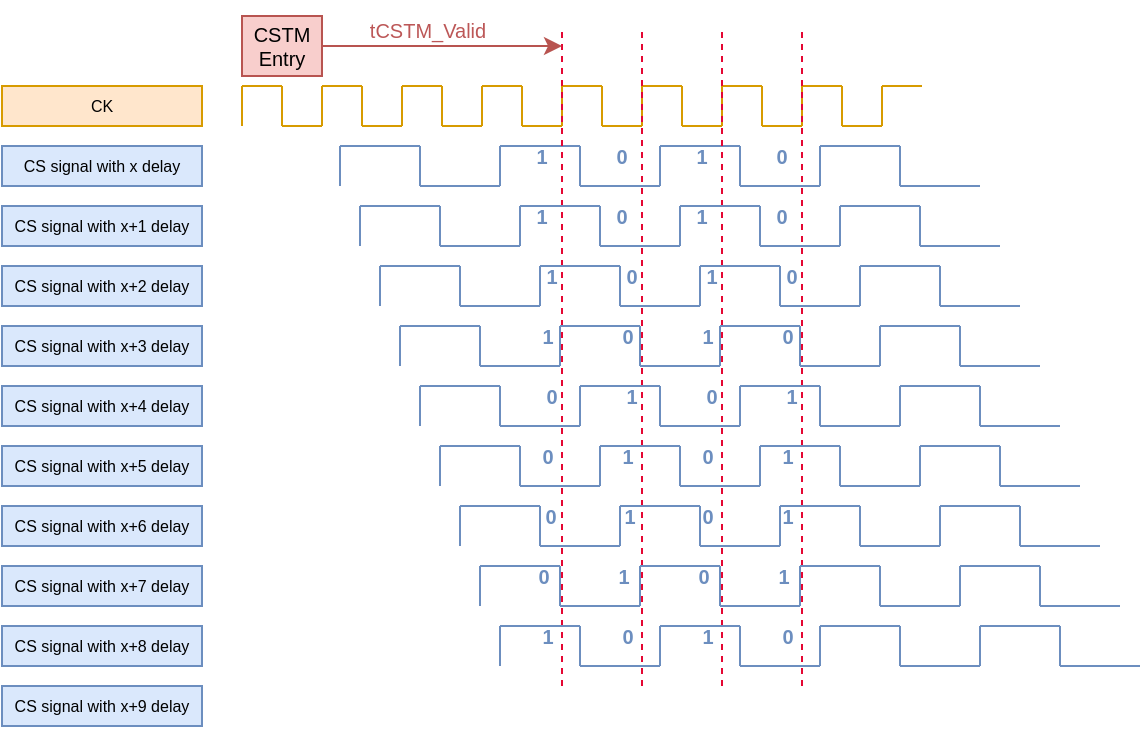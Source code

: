 <mxfile version="24.7.10">
  <diagram name="Page-1" id="IPahZ8ge9Y4v5QIWWnr-">
    <mxGraphModel dx="755" dy="514" grid="1" gridSize="10" guides="1" tooltips="1" connect="1" arrows="1" fold="1" page="1" pageScale="1" pageWidth="850" pageHeight="1100" math="0" shadow="0">
      <root>
        <mxCell id="0" />
        <mxCell id="1" parent="0" />
        <mxCell id="GIZqvgro0386pKt4__yg-1" value="" style="endArrow=none;html=1;rounded=0;fillColor=#dae8fc;strokeColor=#6c8ebf;" edge="1" parent="1">
          <mxGeometry width="50" height="50" relative="1" as="geometry">
            <mxPoint x="369" y="530" as="sourcePoint" />
            <mxPoint x="369" y="510" as="targetPoint" />
          </mxGeometry>
        </mxCell>
        <mxCell id="GIZqvgro0386pKt4__yg-2" value="" style="endArrow=none;html=1;rounded=0;fillColor=#dae8fc;strokeColor=#6c8ebf;" edge="1" parent="1">
          <mxGeometry width="50" height="50" relative="1" as="geometry">
            <mxPoint x="369" y="510" as="sourcePoint" />
            <mxPoint x="409" y="510" as="targetPoint" />
          </mxGeometry>
        </mxCell>
        <mxCell id="GIZqvgro0386pKt4__yg-17" value="" style="endArrow=none;html=1;rounded=0;fillColor=#ffe6cc;strokeColor=#d79b00;" edge="1" parent="1">
          <mxGeometry width="50" height="50" relative="1" as="geometry">
            <mxPoint x="320" y="500" as="sourcePoint" />
            <mxPoint x="320" y="480" as="targetPoint" />
          </mxGeometry>
        </mxCell>
        <mxCell id="GIZqvgro0386pKt4__yg-18" value="" style="endArrow=none;html=1;rounded=0;fillColor=#ffe6cc;strokeColor=#d79b00;" edge="1" parent="1">
          <mxGeometry width="50" height="50" relative="1" as="geometry">
            <mxPoint x="320" y="480" as="sourcePoint" />
            <mxPoint x="340" y="480" as="targetPoint" />
          </mxGeometry>
        </mxCell>
        <mxCell id="GIZqvgro0386pKt4__yg-19" value="" style="endArrow=none;html=1;rounded=0;fillColor=#ffe6cc;strokeColor=#d79b00;" edge="1" parent="1">
          <mxGeometry width="50" height="50" relative="1" as="geometry">
            <mxPoint x="340" y="480" as="sourcePoint" />
            <mxPoint x="340" y="500" as="targetPoint" />
          </mxGeometry>
        </mxCell>
        <mxCell id="GIZqvgro0386pKt4__yg-54" value="" style="endArrow=none;html=1;rounded=0;fillColor=#ffe6cc;strokeColor=#d79b00;" edge="1" parent="1">
          <mxGeometry width="50" height="50" relative="1" as="geometry">
            <mxPoint x="340" y="500" as="sourcePoint" />
            <mxPoint x="360" y="500" as="targetPoint" />
          </mxGeometry>
        </mxCell>
        <mxCell id="GIZqvgro0386pKt4__yg-55" value="" style="endArrow=none;html=1;rounded=0;fillColor=#ffe6cc;strokeColor=#d79b00;" edge="1" parent="1">
          <mxGeometry width="50" height="50" relative="1" as="geometry">
            <mxPoint x="360" y="500" as="sourcePoint" />
            <mxPoint x="360" y="480" as="targetPoint" />
          </mxGeometry>
        </mxCell>
        <mxCell id="GIZqvgro0386pKt4__yg-56" value="" style="endArrow=none;html=1;rounded=0;fillColor=#ffe6cc;strokeColor=#d79b00;" edge="1" parent="1">
          <mxGeometry width="50" height="50" relative="1" as="geometry">
            <mxPoint x="360" y="480" as="sourcePoint" />
            <mxPoint x="380" y="480" as="targetPoint" />
          </mxGeometry>
        </mxCell>
        <mxCell id="GIZqvgro0386pKt4__yg-91" value="" style="endArrow=none;html=1;rounded=0;fillColor=#dae8fc;strokeColor=#6c8ebf;" edge="1" parent="1">
          <mxGeometry width="50" height="50" relative="1" as="geometry">
            <mxPoint x="409" y="530" as="sourcePoint" />
            <mxPoint x="409" y="510" as="targetPoint" />
          </mxGeometry>
        </mxCell>
        <mxCell id="GIZqvgro0386pKt4__yg-92" value="" style="endArrow=none;html=1;rounded=0;fillColor=#dae8fc;strokeColor=#6c8ebf;" edge="1" parent="1">
          <mxGeometry width="50" height="50" relative="1" as="geometry">
            <mxPoint x="409" y="530" as="sourcePoint" />
            <mxPoint x="449" y="530" as="targetPoint" />
          </mxGeometry>
        </mxCell>
        <mxCell id="GIZqvgro0386pKt4__yg-93" value="" style="endArrow=none;html=1;rounded=0;fillColor=#ffe6cc;strokeColor=#d79b00;" edge="1" parent="1">
          <mxGeometry width="50" height="50" relative="1" as="geometry">
            <mxPoint x="380" y="480" as="sourcePoint" />
            <mxPoint x="380" y="500" as="targetPoint" />
          </mxGeometry>
        </mxCell>
        <mxCell id="GIZqvgro0386pKt4__yg-94" value="" style="endArrow=none;html=1;rounded=0;fillColor=#ffe6cc;strokeColor=#d79b00;" edge="1" parent="1">
          <mxGeometry width="50" height="50" relative="1" as="geometry">
            <mxPoint x="380" y="500" as="sourcePoint" />
            <mxPoint x="400" y="500" as="targetPoint" />
          </mxGeometry>
        </mxCell>
        <mxCell id="GIZqvgro0386pKt4__yg-95" value="" style="endArrow=none;html=1;rounded=0;fillColor=#ffe6cc;strokeColor=#d79b00;" edge="1" parent="1">
          <mxGeometry width="50" height="50" relative="1" as="geometry">
            <mxPoint x="400" y="500" as="sourcePoint" />
            <mxPoint x="400" y="480" as="targetPoint" />
          </mxGeometry>
        </mxCell>
        <mxCell id="GIZqvgro0386pKt4__yg-96" value="" style="endArrow=none;html=1;rounded=0;fillColor=#ffe6cc;strokeColor=#d79b00;" edge="1" parent="1">
          <mxGeometry width="50" height="50" relative="1" as="geometry">
            <mxPoint x="400" y="480" as="sourcePoint" />
            <mxPoint x="420" y="480" as="targetPoint" />
          </mxGeometry>
        </mxCell>
        <mxCell id="GIZqvgro0386pKt4__yg-97" value="" style="endArrow=none;html=1;rounded=0;fillColor=#ffe6cc;strokeColor=#d79b00;" edge="1" parent="1">
          <mxGeometry width="50" height="50" relative="1" as="geometry">
            <mxPoint x="420" y="480" as="sourcePoint" />
            <mxPoint x="420" y="500" as="targetPoint" />
          </mxGeometry>
        </mxCell>
        <mxCell id="GIZqvgro0386pKt4__yg-98" value="" style="endArrow=none;html=1;rounded=0;fillColor=#ffe6cc;strokeColor=#d79b00;" edge="1" parent="1">
          <mxGeometry width="50" height="50" relative="1" as="geometry">
            <mxPoint x="420" y="500" as="sourcePoint" />
            <mxPoint x="440" y="500" as="targetPoint" />
          </mxGeometry>
        </mxCell>
        <mxCell id="GIZqvgro0386pKt4__yg-99" value="" style="endArrow=none;html=1;rounded=0;fillColor=#ffe6cc;strokeColor=#d79b00;" edge="1" parent="1">
          <mxGeometry width="50" height="50" relative="1" as="geometry">
            <mxPoint x="440" y="500" as="sourcePoint" />
            <mxPoint x="440" y="480" as="targetPoint" />
          </mxGeometry>
        </mxCell>
        <mxCell id="GIZqvgro0386pKt4__yg-100" value="" style="endArrow=none;html=1;rounded=0;fillColor=#ffe6cc;strokeColor=#d79b00;" edge="1" parent="1">
          <mxGeometry width="50" height="50" relative="1" as="geometry">
            <mxPoint x="440" y="480" as="sourcePoint" />
            <mxPoint x="460" y="480" as="targetPoint" />
          </mxGeometry>
        </mxCell>
        <mxCell id="GIZqvgro0386pKt4__yg-101" value="" style="endArrow=none;html=1;rounded=0;fillColor=#ffe6cc;strokeColor=#d79b00;" edge="1" parent="1">
          <mxGeometry width="50" height="50" relative="1" as="geometry">
            <mxPoint x="460" y="480" as="sourcePoint" />
            <mxPoint x="460" y="500" as="targetPoint" />
          </mxGeometry>
        </mxCell>
        <mxCell id="GIZqvgro0386pKt4__yg-102" value="" style="endArrow=none;html=1;rounded=0;fillColor=#ffe6cc;strokeColor=#d79b00;" edge="1" parent="1">
          <mxGeometry width="50" height="50" relative="1" as="geometry">
            <mxPoint x="460" y="500" as="sourcePoint" />
            <mxPoint x="480" y="500" as="targetPoint" />
          </mxGeometry>
        </mxCell>
        <mxCell id="GIZqvgro0386pKt4__yg-103" value="" style="endArrow=none;html=1;rounded=0;fillColor=#ffe6cc;strokeColor=#d79b00;" edge="1" parent="1">
          <mxGeometry width="50" height="50" relative="1" as="geometry">
            <mxPoint x="480" y="500" as="sourcePoint" />
            <mxPoint x="480" y="480" as="targetPoint" />
          </mxGeometry>
        </mxCell>
        <mxCell id="GIZqvgro0386pKt4__yg-104" value="" style="endArrow=none;html=1;rounded=0;fillColor=#ffe6cc;strokeColor=#d79b00;" edge="1" parent="1">
          <mxGeometry width="50" height="50" relative="1" as="geometry">
            <mxPoint x="480" y="480" as="sourcePoint" />
            <mxPoint x="500" y="480" as="targetPoint" />
          </mxGeometry>
        </mxCell>
        <mxCell id="GIZqvgro0386pKt4__yg-105" value="" style="endArrow=none;html=1;rounded=0;fillColor=#ffe6cc;strokeColor=#d79b00;" edge="1" parent="1">
          <mxGeometry width="50" height="50" relative="1" as="geometry">
            <mxPoint x="500" y="480" as="sourcePoint" />
            <mxPoint x="500" y="500" as="targetPoint" />
          </mxGeometry>
        </mxCell>
        <mxCell id="GIZqvgro0386pKt4__yg-106" value="" style="endArrow=none;html=1;rounded=0;fillColor=#ffe6cc;strokeColor=#d79b00;" edge="1" parent="1">
          <mxGeometry width="50" height="50" relative="1" as="geometry">
            <mxPoint x="500" y="500" as="sourcePoint" />
            <mxPoint x="520" y="500" as="targetPoint" />
          </mxGeometry>
        </mxCell>
        <mxCell id="GIZqvgro0386pKt4__yg-107" value="" style="endArrow=none;html=1;rounded=0;fillColor=#ffe6cc;strokeColor=#d79b00;" edge="1" parent="1">
          <mxGeometry width="50" height="50" relative="1" as="geometry">
            <mxPoint x="520" y="500" as="sourcePoint" />
            <mxPoint x="520" y="480" as="targetPoint" />
          </mxGeometry>
        </mxCell>
        <mxCell id="GIZqvgro0386pKt4__yg-108" value="" style="endArrow=none;html=1;rounded=0;fillColor=#ffe6cc;strokeColor=#d79b00;" edge="1" parent="1">
          <mxGeometry width="50" height="50" relative="1" as="geometry">
            <mxPoint x="520" y="480" as="sourcePoint" />
            <mxPoint x="540" y="480" as="targetPoint" />
          </mxGeometry>
        </mxCell>
        <mxCell id="GIZqvgro0386pKt4__yg-109" value="" style="endArrow=none;html=1;rounded=0;fillColor=#ffe6cc;strokeColor=#d79b00;" edge="1" parent="1">
          <mxGeometry width="50" height="50" relative="1" as="geometry">
            <mxPoint x="540" y="480" as="sourcePoint" />
            <mxPoint x="540" y="500" as="targetPoint" />
          </mxGeometry>
        </mxCell>
        <mxCell id="GIZqvgro0386pKt4__yg-110" value="" style="endArrow=none;html=1;rounded=0;fillColor=#ffe6cc;strokeColor=#d79b00;" edge="1" parent="1">
          <mxGeometry width="50" height="50" relative="1" as="geometry">
            <mxPoint x="540" y="500" as="sourcePoint" />
            <mxPoint x="560" y="500" as="targetPoint" />
          </mxGeometry>
        </mxCell>
        <mxCell id="GIZqvgro0386pKt4__yg-111" value="" style="endArrow=none;html=1;rounded=0;fillColor=#ffe6cc;strokeColor=#d79b00;" edge="1" parent="1">
          <mxGeometry width="50" height="50" relative="1" as="geometry">
            <mxPoint x="560" y="500" as="sourcePoint" />
            <mxPoint x="560" y="480" as="targetPoint" />
          </mxGeometry>
        </mxCell>
        <mxCell id="GIZqvgro0386pKt4__yg-112" value="" style="endArrow=none;html=1;rounded=0;fillColor=#ffe6cc;strokeColor=#d79b00;" edge="1" parent="1">
          <mxGeometry width="50" height="50" relative="1" as="geometry">
            <mxPoint x="560" y="480" as="sourcePoint" />
            <mxPoint x="580" y="480" as="targetPoint" />
          </mxGeometry>
        </mxCell>
        <mxCell id="GIZqvgro0386pKt4__yg-113" value="" style="endArrow=none;html=1;rounded=0;fillColor=#ffe6cc;strokeColor=#d79b00;" edge="1" parent="1">
          <mxGeometry width="50" height="50" relative="1" as="geometry">
            <mxPoint x="580" y="480" as="sourcePoint" />
            <mxPoint x="580" y="500" as="targetPoint" />
          </mxGeometry>
        </mxCell>
        <mxCell id="GIZqvgro0386pKt4__yg-114" value="" style="endArrow=none;html=1;rounded=0;fillColor=#ffe6cc;strokeColor=#d79b00;" edge="1" parent="1">
          <mxGeometry width="50" height="50" relative="1" as="geometry">
            <mxPoint x="580" y="500" as="sourcePoint" />
            <mxPoint x="600" y="500" as="targetPoint" />
          </mxGeometry>
        </mxCell>
        <mxCell id="GIZqvgro0386pKt4__yg-115" value="" style="endArrow=none;html=1;rounded=0;fillColor=#ffe6cc;strokeColor=#d79b00;" edge="1" parent="1">
          <mxGeometry width="50" height="50" relative="1" as="geometry">
            <mxPoint x="600" y="500" as="sourcePoint" />
            <mxPoint x="600" y="480" as="targetPoint" />
          </mxGeometry>
        </mxCell>
        <mxCell id="GIZqvgro0386pKt4__yg-116" value="" style="endArrow=none;html=1;rounded=0;fillColor=#ffe6cc;strokeColor=#d79b00;" edge="1" parent="1">
          <mxGeometry width="50" height="50" relative="1" as="geometry">
            <mxPoint x="600" y="480" as="sourcePoint" />
            <mxPoint x="620" y="480" as="targetPoint" />
          </mxGeometry>
        </mxCell>
        <mxCell id="GIZqvgro0386pKt4__yg-117" value="" style="endArrow=none;html=1;rounded=0;fillColor=#ffe6cc;strokeColor=#d79b00;" edge="1" parent="1">
          <mxGeometry width="50" height="50" relative="1" as="geometry">
            <mxPoint x="620" y="480" as="sourcePoint" />
            <mxPoint x="620" y="500" as="targetPoint" />
          </mxGeometry>
        </mxCell>
        <mxCell id="GIZqvgro0386pKt4__yg-118" value="" style="endArrow=none;html=1;rounded=0;fillColor=#ffe6cc;strokeColor=#d79b00;" edge="1" parent="1">
          <mxGeometry width="50" height="50" relative="1" as="geometry">
            <mxPoint x="620" y="500" as="sourcePoint" />
            <mxPoint x="640" y="500" as="targetPoint" />
          </mxGeometry>
        </mxCell>
        <mxCell id="GIZqvgro0386pKt4__yg-119" value="" style="endArrow=none;html=1;rounded=0;fillColor=#ffe6cc;strokeColor=#d79b00;" edge="1" parent="1">
          <mxGeometry width="50" height="50" relative="1" as="geometry">
            <mxPoint x="640" y="500" as="sourcePoint" />
            <mxPoint x="640" y="480" as="targetPoint" />
          </mxGeometry>
        </mxCell>
        <mxCell id="GIZqvgro0386pKt4__yg-120" value="" style="endArrow=none;html=1;rounded=0;fillColor=#ffe6cc;strokeColor=#d79b00;" edge="1" parent="1">
          <mxGeometry width="50" height="50" relative="1" as="geometry">
            <mxPoint x="640" y="480" as="sourcePoint" />
            <mxPoint x="660" y="480" as="targetPoint" />
          </mxGeometry>
        </mxCell>
        <mxCell id="GIZqvgro0386pKt4__yg-121" value="" style="endArrow=none;html=1;rounded=0;fillColor=#dae8fc;strokeColor=#6c8ebf;" edge="1" parent="1">
          <mxGeometry width="50" height="50" relative="1" as="geometry">
            <mxPoint x="449" y="530" as="sourcePoint" />
            <mxPoint x="449" y="510" as="targetPoint" />
          </mxGeometry>
        </mxCell>
        <mxCell id="GIZqvgro0386pKt4__yg-122" value="" style="endArrow=none;html=1;rounded=0;fillColor=#dae8fc;strokeColor=#6c8ebf;" edge="1" parent="1">
          <mxGeometry width="50" height="50" relative="1" as="geometry">
            <mxPoint x="449" y="510" as="sourcePoint" />
            <mxPoint x="489" y="510" as="targetPoint" />
          </mxGeometry>
        </mxCell>
        <mxCell id="GIZqvgro0386pKt4__yg-123" value="" style="endArrow=none;html=1;rounded=0;fillColor=#dae8fc;strokeColor=#6c8ebf;" edge="1" parent="1">
          <mxGeometry width="50" height="50" relative="1" as="geometry">
            <mxPoint x="489" y="530" as="sourcePoint" />
            <mxPoint x="489" y="510" as="targetPoint" />
          </mxGeometry>
        </mxCell>
        <mxCell id="GIZqvgro0386pKt4__yg-124" value="" style="endArrow=none;html=1;rounded=0;fillColor=#dae8fc;strokeColor=#6c8ebf;" edge="1" parent="1">
          <mxGeometry width="50" height="50" relative="1" as="geometry">
            <mxPoint x="489" y="530" as="sourcePoint" />
            <mxPoint x="529" y="530" as="targetPoint" />
          </mxGeometry>
        </mxCell>
        <mxCell id="GIZqvgro0386pKt4__yg-125" value="" style="endArrow=none;html=1;rounded=0;fillColor=#dae8fc;strokeColor=#6c8ebf;" edge="1" parent="1">
          <mxGeometry width="50" height="50" relative="1" as="geometry">
            <mxPoint x="529" y="530" as="sourcePoint" />
            <mxPoint x="529" y="510" as="targetPoint" />
          </mxGeometry>
        </mxCell>
        <mxCell id="GIZqvgro0386pKt4__yg-126" value="" style="endArrow=none;html=1;rounded=0;fillColor=#dae8fc;strokeColor=#6c8ebf;" edge="1" parent="1">
          <mxGeometry width="50" height="50" relative="1" as="geometry">
            <mxPoint x="529" y="510" as="sourcePoint" />
            <mxPoint x="569" y="510" as="targetPoint" />
          </mxGeometry>
        </mxCell>
        <mxCell id="GIZqvgro0386pKt4__yg-127" value="" style="endArrow=none;html=1;rounded=0;fillColor=#dae8fc;strokeColor=#6c8ebf;" edge="1" parent="1">
          <mxGeometry width="50" height="50" relative="1" as="geometry">
            <mxPoint x="569" y="530" as="sourcePoint" />
            <mxPoint x="569" y="510" as="targetPoint" />
          </mxGeometry>
        </mxCell>
        <mxCell id="GIZqvgro0386pKt4__yg-128" value="" style="endArrow=none;html=1;rounded=0;fillColor=#dae8fc;strokeColor=#6c8ebf;" edge="1" parent="1">
          <mxGeometry width="50" height="50" relative="1" as="geometry">
            <mxPoint x="569" y="530" as="sourcePoint" />
            <mxPoint x="609" y="530" as="targetPoint" />
          </mxGeometry>
        </mxCell>
        <mxCell id="GIZqvgro0386pKt4__yg-129" value="" style="endArrow=none;html=1;rounded=0;fillColor=#dae8fc;strokeColor=#6c8ebf;" edge="1" parent="1">
          <mxGeometry width="50" height="50" relative="1" as="geometry">
            <mxPoint x="609" y="530" as="sourcePoint" />
            <mxPoint x="609" y="510" as="targetPoint" />
          </mxGeometry>
        </mxCell>
        <mxCell id="GIZqvgro0386pKt4__yg-130" value="" style="endArrow=none;html=1;rounded=0;fillColor=#dae8fc;strokeColor=#6c8ebf;" edge="1" parent="1">
          <mxGeometry width="50" height="50" relative="1" as="geometry">
            <mxPoint x="609" y="510" as="sourcePoint" />
            <mxPoint x="649" y="510" as="targetPoint" />
          </mxGeometry>
        </mxCell>
        <mxCell id="GIZqvgro0386pKt4__yg-131" value="" style="endArrow=none;html=1;rounded=0;fillColor=#dae8fc;strokeColor=#6c8ebf;" edge="1" parent="1">
          <mxGeometry width="50" height="50" relative="1" as="geometry">
            <mxPoint x="649" y="530" as="sourcePoint" />
            <mxPoint x="649" y="510" as="targetPoint" />
          </mxGeometry>
        </mxCell>
        <mxCell id="GIZqvgro0386pKt4__yg-132" value="" style="endArrow=none;html=1;rounded=0;fillColor=#dae8fc;strokeColor=#6c8ebf;" edge="1" parent="1">
          <mxGeometry width="50" height="50" relative="1" as="geometry">
            <mxPoint x="649" y="530" as="sourcePoint" />
            <mxPoint x="689" y="530" as="targetPoint" />
          </mxGeometry>
        </mxCell>
        <mxCell id="GIZqvgro0386pKt4__yg-133" value="" style="endArrow=none;dashed=1;html=1;strokeWidth=1;rounded=0;strokeColor=#e40733;" edge="1" parent="1">
          <mxGeometry width="50" height="50" relative="1" as="geometry">
            <mxPoint x="480" y="780" as="sourcePoint" />
            <mxPoint x="480" y="450" as="targetPoint" />
          </mxGeometry>
        </mxCell>
        <mxCell id="GIZqvgro0386pKt4__yg-134" value="" style="endArrow=none;dashed=1;html=1;strokeWidth=1;rounded=0;strokeColor=#e40733;" edge="1" parent="1">
          <mxGeometry width="50" height="50" relative="1" as="geometry">
            <mxPoint x="520" y="780" as="sourcePoint" />
            <mxPoint x="520" y="450" as="targetPoint" />
          </mxGeometry>
        </mxCell>
        <mxCell id="GIZqvgro0386pKt4__yg-135" value="" style="endArrow=none;dashed=1;html=1;strokeWidth=1;rounded=0;strokeColor=#e40733;" edge="1" parent="1">
          <mxGeometry width="50" height="50" relative="1" as="geometry">
            <mxPoint x="560" y="780" as="sourcePoint" />
            <mxPoint x="560" y="450" as="targetPoint" />
          </mxGeometry>
        </mxCell>
        <mxCell id="GIZqvgro0386pKt4__yg-139" value="" style="endArrow=none;dashed=1;html=1;strokeWidth=1;rounded=0;strokeColor=#e40733;" edge="1" parent="1">
          <mxGeometry width="50" height="50" relative="1" as="geometry">
            <mxPoint x="600" y="780" as="sourcePoint" />
            <mxPoint x="600" y="450" as="targetPoint" />
          </mxGeometry>
        </mxCell>
        <mxCell id="GIZqvgro0386pKt4__yg-140" value="" style="endArrow=none;html=1;rounded=0;fillColor=#dae8fc;strokeColor=#6c8ebf;" edge="1" parent="1">
          <mxGeometry width="50" height="50" relative="1" as="geometry">
            <mxPoint x="379" y="560" as="sourcePoint" />
            <mxPoint x="379" y="540" as="targetPoint" />
          </mxGeometry>
        </mxCell>
        <mxCell id="GIZqvgro0386pKt4__yg-141" value="" style="endArrow=none;html=1;rounded=0;fillColor=#dae8fc;strokeColor=#6c8ebf;" edge="1" parent="1">
          <mxGeometry width="50" height="50" relative="1" as="geometry">
            <mxPoint x="379" y="540" as="sourcePoint" />
            <mxPoint x="419" y="540" as="targetPoint" />
          </mxGeometry>
        </mxCell>
        <mxCell id="GIZqvgro0386pKt4__yg-142" value="" style="endArrow=none;html=1;rounded=0;fillColor=#dae8fc;strokeColor=#6c8ebf;" edge="1" parent="1">
          <mxGeometry width="50" height="50" relative="1" as="geometry">
            <mxPoint x="419" y="560" as="sourcePoint" />
            <mxPoint x="419" y="540" as="targetPoint" />
          </mxGeometry>
        </mxCell>
        <mxCell id="GIZqvgro0386pKt4__yg-143" value="" style="endArrow=none;html=1;rounded=0;fillColor=#dae8fc;strokeColor=#6c8ebf;" edge="1" parent="1">
          <mxGeometry width="50" height="50" relative="1" as="geometry">
            <mxPoint x="419" y="560" as="sourcePoint" />
            <mxPoint x="459" y="560" as="targetPoint" />
          </mxGeometry>
        </mxCell>
        <mxCell id="GIZqvgro0386pKt4__yg-144" value="" style="endArrow=none;html=1;rounded=0;fillColor=#dae8fc;strokeColor=#6c8ebf;" edge="1" parent="1">
          <mxGeometry width="50" height="50" relative="1" as="geometry">
            <mxPoint x="459" y="560" as="sourcePoint" />
            <mxPoint x="459" y="540" as="targetPoint" />
          </mxGeometry>
        </mxCell>
        <mxCell id="GIZqvgro0386pKt4__yg-145" value="" style="endArrow=none;html=1;rounded=0;fillColor=#dae8fc;strokeColor=#6c8ebf;" edge="1" parent="1">
          <mxGeometry width="50" height="50" relative="1" as="geometry">
            <mxPoint x="459" y="540" as="sourcePoint" />
            <mxPoint x="499" y="540" as="targetPoint" />
          </mxGeometry>
        </mxCell>
        <mxCell id="GIZqvgro0386pKt4__yg-146" value="" style="endArrow=none;html=1;rounded=0;fillColor=#dae8fc;strokeColor=#6c8ebf;" edge="1" parent="1">
          <mxGeometry width="50" height="50" relative="1" as="geometry">
            <mxPoint x="499" y="560" as="sourcePoint" />
            <mxPoint x="499" y="540" as="targetPoint" />
          </mxGeometry>
        </mxCell>
        <mxCell id="GIZqvgro0386pKt4__yg-147" value="" style="endArrow=none;html=1;rounded=0;fillColor=#dae8fc;strokeColor=#6c8ebf;" edge="1" parent="1">
          <mxGeometry width="50" height="50" relative="1" as="geometry">
            <mxPoint x="499" y="560" as="sourcePoint" />
            <mxPoint x="539" y="560" as="targetPoint" />
          </mxGeometry>
        </mxCell>
        <mxCell id="GIZqvgro0386pKt4__yg-148" value="" style="endArrow=none;html=1;rounded=0;fillColor=#dae8fc;strokeColor=#6c8ebf;" edge="1" parent="1">
          <mxGeometry width="50" height="50" relative="1" as="geometry">
            <mxPoint x="539" y="560" as="sourcePoint" />
            <mxPoint x="539" y="540" as="targetPoint" />
          </mxGeometry>
        </mxCell>
        <mxCell id="GIZqvgro0386pKt4__yg-149" value="" style="endArrow=none;html=1;rounded=0;fillColor=#dae8fc;strokeColor=#6c8ebf;" edge="1" parent="1">
          <mxGeometry width="50" height="50" relative="1" as="geometry">
            <mxPoint x="539" y="540" as="sourcePoint" />
            <mxPoint x="579" y="540" as="targetPoint" />
          </mxGeometry>
        </mxCell>
        <mxCell id="GIZqvgro0386pKt4__yg-150" value="" style="endArrow=none;html=1;rounded=0;fillColor=#dae8fc;strokeColor=#6c8ebf;" edge="1" parent="1">
          <mxGeometry width="50" height="50" relative="1" as="geometry">
            <mxPoint x="579" y="560" as="sourcePoint" />
            <mxPoint x="579" y="540" as="targetPoint" />
          </mxGeometry>
        </mxCell>
        <mxCell id="GIZqvgro0386pKt4__yg-151" value="" style="endArrow=none;html=1;rounded=0;fillColor=#dae8fc;strokeColor=#6c8ebf;" edge="1" parent="1">
          <mxGeometry width="50" height="50" relative="1" as="geometry">
            <mxPoint x="579" y="560" as="sourcePoint" />
            <mxPoint x="619" y="560" as="targetPoint" />
          </mxGeometry>
        </mxCell>
        <mxCell id="GIZqvgro0386pKt4__yg-152" value="" style="endArrow=none;html=1;rounded=0;fillColor=#dae8fc;strokeColor=#6c8ebf;" edge="1" parent="1">
          <mxGeometry width="50" height="50" relative="1" as="geometry">
            <mxPoint x="619" y="560" as="sourcePoint" />
            <mxPoint x="619" y="540" as="targetPoint" />
          </mxGeometry>
        </mxCell>
        <mxCell id="GIZqvgro0386pKt4__yg-153" value="" style="endArrow=none;html=1;rounded=0;fillColor=#dae8fc;strokeColor=#6c8ebf;" edge="1" parent="1">
          <mxGeometry width="50" height="50" relative="1" as="geometry">
            <mxPoint x="619" y="540" as="sourcePoint" />
            <mxPoint x="659" y="540" as="targetPoint" />
          </mxGeometry>
        </mxCell>
        <mxCell id="GIZqvgro0386pKt4__yg-154" value="" style="endArrow=none;html=1;rounded=0;fillColor=#dae8fc;strokeColor=#6c8ebf;" edge="1" parent="1">
          <mxGeometry width="50" height="50" relative="1" as="geometry">
            <mxPoint x="659" y="560" as="sourcePoint" />
            <mxPoint x="659" y="540" as="targetPoint" />
          </mxGeometry>
        </mxCell>
        <mxCell id="GIZqvgro0386pKt4__yg-155" value="" style="endArrow=none;html=1;rounded=0;fillColor=#dae8fc;strokeColor=#6c8ebf;" edge="1" parent="1">
          <mxGeometry width="50" height="50" relative="1" as="geometry">
            <mxPoint x="659" y="560" as="sourcePoint" />
            <mxPoint x="699" y="560" as="targetPoint" />
          </mxGeometry>
        </mxCell>
        <mxCell id="GIZqvgro0386pKt4__yg-156" value="" style="endArrow=none;html=1;rounded=0;fillColor=#dae8fc;strokeColor=#6c8ebf;" edge="1" parent="1">
          <mxGeometry width="50" height="50" relative="1" as="geometry">
            <mxPoint x="389" y="590" as="sourcePoint" />
            <mxPoint x="389" y="570" as="targetPoint" />
          </mxGeometry>
        </mxCell>
        <mxCell id="GIZqvgro0386pKt4__yg-157" value="" style="endArrow=none;html=1;rounded=0;fillColor=#dae8fc;strokeColor=#6c8ebf;" edge="1" parent="1">
          <mxGeometry width="50" height="50" relative="1" as="geometry">
            <mxPoint x="389" y="570" as="sourcePoint" />
            <mxPoint x="429" y="570" as="targetPoint" />
          </mxGeometry>
        </mxCell>
        <mxCell id="GIZqvgro0386pKt4__yg-158" value="" style="endArrow=none;html=1;rounded=0;fillColor=#dae8fc;strokeColor=#6c8ebf;" edge="1" parent="1">
          <mxGeometry width="50" height="50" relative="1" as="geometry">
            <mxPoint x="429" y="590" as="sourcePoint" />
            <mxPoint x="429" y="570" as="targetPoint" />
          </mxGeometry>
        </mxCell>
        <mxCell id="GIZqvgro0386pKt4__yg-159" value="" style="endArrow=none;html=1;rounded=0;fillColor=#dae8fc;strokeColor=#6c8ebf;" edge="1" parent="1">
          <mxGeometry width="50" height="50" relative="1" as="geometry">
            <mxPoint x="429" y="590" as="sourcePoint" />
            <mxPoint x="469" y="590" as="targetPoint" />
          </mxGeometry>
        </mxCell>
        <mxCell id="GIZqvgro0386pKt4__yg-160" value="" style="endArrow=none;html=1;rounded=0;fillColor=#dae8fc;strokeColor=#6c8ebf;" edge="1" parent="1">
          <mxGeometry width="50" height="50" relative="1" as="geometry">
            <mxPoint x="469" y="590" as="sourcePoint" />
            <mxPoint x="469" y="570" as="targetPoint" />
          </mxGeometry>
        </mxCell>
        <mxCell id="GIZqvgro0386pKt4__yg-161" value="" style="endArrow=none;html=1;rounded=0;fillColor=#dae8fc;strokeColor=#6c8ebf;" edge="1" parent="1">
          <mxGeometry width="50" height="50" relative="1" as="geometry">
            <mxPoint x="469" y="570" as="sourcePoint" />
            <mxPoint x="509" y="570" as="targetPoint" />
          </mxGeometry>
        </mxCell>
        <mxCell id="GIZqvgro0386pKt4__yg-162" value="" style="endArrow=none;html=1;rounded=0;fillColor=#dae8fc;strokeColor=#6c8ebf;" edge="1" parent="1">
          <mxGeometry width="50" height="50" relative="1" as="geometry">
            <mxPoint x="509" y="590" as="sourcePoint" />
            <mxPoint x="509" y="570" as="targetPoint" />
          </mxGeometry>
        </mxCell>
        <mxCell id="GIZqvgro0386pKt4__yg-163" value="" style="endArrow=none;html=1;rounded=0;fillColor=#dae8fc;strokeColor=#6c8ebf;" edge="1" parent="1">
          <mxGeometry width="50" height="50" relative="1" as="geometry">
            <mxPoint x="509" y="590" as="sourcePoint" />
            <mxPoint x="549" y="590" as="targetPoint" />
          </mxGeometry>
        </mxCell>
        <mxCell id="GIZqvgro0386pKt4__yg-164" value="" style="endArrow=none;html=1;rounded=0;fillColor=#dae8fc;strokeColor=#6c8ebf;" edge="1" parent="1">
          <mxGeometry width="50" height="50" relative="1" as="geometry">
            <mxPoint x="549" y="590" as="sourcePoint" />
            <mxPoint x="549" y="570" as="targetPoint" />
          </mxGeometry>
        </mxCell>
        <mxCell id="GIZqvgro0386pKt4__yg-165" value="" style="endArrow=none;html=1;rounded=0;fillColor=#dae8fc;strokeColor=#6c8ebf;" edge="1" parent="1">
          <mxGeometry width="50" height="50" relative="1" as="geometry">
            <mxPoint x="549" y="570" as="sourcePoint" />
            <mxPoint x="589" y="570" as="targetPoint" />
          </mxGeometry>
        </mxCell>
        <mxCell id="GIZqvgro0386pKt4__yg-166" value="" style="endArrow=none;html=1;rounded=0;fillColor=#dae8fc;strokeColor=#6c8ebf;" edge="1" parent="1">
          <mxGeometry width="50" height="50" relative="1" as="geometry">
            <mxPoint x="589" y="590" as="sourcePoint" />
            <mxPoint x="589" y="570" as="targetPoint" />
          </mxGeometry>
        </mxCell>
        <mxCell id="GIZqvgro0386pKt4__yg-167" value="" style="endArrow=none;html=1;rounded=0;fillColor=#dae8fc;strokeColor=#6c8ebf;" edge="1" parent="1">
          <mxGeometry width="50" height="50" relative="1" as="geometry">
            <mxPoint x="589" y="590" as="sourcePoint" />
            <mxPoint x="629" y="590" as="targetPoint" />
          </mxGeometry>
        </mxCell>
        <mxCell id="GIZqvgro0386pKt4__yg-168" value="" style="endArrow=none;html=1;rounded=0;fillColor=#dae8fc;strokeColor=#6c8ebf;" edge="1" parent="1">
          <mxGeometry width="50" height="50" relative="1" as="geometry">
            <mxPoint x="629" y="590" as="sourcePoint" />
            <mxPoint x="629" y="570" as="targetPoint" />
          </mxGeometry>
        </mxCell>
        <mxCell id="GIZqvgro0386pKt4__yg-169" value="" style="endArrow=none;html=1;rounded=0;fillColor=#dae8fc;strokeColor=#6c8ebf;" edge="1" parent="1">
          <mxGeometry width="50" height="50" relative="1" as="geometry">
            <mxPoint x="629" y="570" as="sourcePoint" />
            <mxPoint x="669" y="570" as="targetPoint" />
          </mxGeometry>
        </mxCell>
        <mxCell id="GIZqvgro0386pKt4__yg-170" value="" style="endArrow=none;html=1;rounded=0;fillColor=#dae8fc;strokeColor=#6c8ebf;" edge="1" parent="1">
          <mxGeometry width="50" height="50" relative="1" as="geometry">
            <mxPoint x="669" y="590" as="sourcePoint" />
            <mxPoint x="669" y="570" as="targetPoint" />
          </mxGeometry>
        </mxCell>
        <mxCell id="GIZqvgro0386pKt4__yg-171" value="" style="endArrow=none;html=1;rounded=0;fillColor=#dae8fc;strokeColor=#6c8ebf;" edge="1" parent="1">
          <mxGeometry width="50" height="50" relative="1" as="geometry">
            <mxPoint x="669" y="590" as="sourcePoint" />
            <mxPoint x="709" y="590" as="targetPoint" />
          </mxGeometry>
        </mxCell>
        <mxCell id="GIZqvgro0386pKt4__yg-172" value="" style="endArrow=none;html=1;rounded=0;fillColor=#dae8fc;strokeColor=#6c8ebf;" edge="1" parent="1">
          <mxGeometry width="50" height="50" relative="1" as="geometry">
            <mxPoint x="399" y="620" as="sourcePoint" />
            <mxPoint x="399" y="600" as="targetPoint" />
          </mxGeometry>
        </mxCell>
        <mxCell id="GIZqvgro0386pKt4__yg-173" value="" style="endArrow=none;html=1;rounded=0;fillColor=#dae8fc;strokeColor=#6c8ebf;" edge="1" parent="1">
          <mxGeometry width="50" height="50" relative="1" as="geometry">
            <mxPoint x="399" y="600" as="sourcePoint" />
            <mxPoint x="439" y="600" as="targetPoint" />
          </mxGeometry>
        </mxCell>
        <mxCell id="GIZqvgro0386pKt4__yg-174" value="" style="endArrow=none;html=1;rounded=0;fillColor=#dae8fc;strokeColor=#6c8ebf;" edge="1" parent="1">
          <mxGeometry width="50" height="50" relative="1" as="geometry">
            <mxPoint x="439" y="620" as="sourcePoint" />
            <mxPoint x="439" y="600" as="targetPoint" />
          </mxGeometry>
        </mxCell>
        <mxCell id="GIZqvgro0386pKt4__yg-175" value="" style="endArrow=none;html=1;rounded=0;fillColor=#dae8fc;strokeColor=#6c8ebf;" edge="1" parent="1">
          <mxGeometry width="50" height="50" relative="1" as="geometry">
            <mxPoint x="439" y="620" as="sourcePoint" />
            <mxPoint x="479" y="620" as="targetPoint" />
          </mxGeometry>
        </mxCell>
        <mxCell id="GIZqvgro0386pKt4__yg-176" value="" style="endArrow=none;html=1;rounded=0;fillColor=#dae8fc;strokeColor=#6c8ebf;" edge="1" parent="1">
          <mxGeometry width="50" height="50" relative="1" as="geometry">
            <mxPoint x="479" y="620" as="sourcePoint" />
            <mxPoint x="479" y="600" as="targetPoint" />
          </mxGeometry>
        </mxCell>
        <mxCell id="GIZqvgro0386pKt4__yg-177" value="" style="endArrow=none;html=1;rounded=0;fillColor=#dae8fc;strokeColor=#6c8ebf;" edge="1" parent="1">
          <mxGeometry width="50" height="50" relative="1" as="geometry">
            <mxPoint x="479" y="600" as="sourcePoint" />
            <mxPoint x="519" y="600" as="targetPoint" />
          </mxGeometry>
        </mxCell>
        <mxCell id="GIZqvgro0386pKt4__yg-178" value="" style="endArrow=none;html=1;rounded=0;fillColor=#dae8fc;strokeColor=#6c8ebf;" edge="1" parent="1">
          <mxGeometry width="50" height="50" relative="1" as="geometry">
            <mxPoint x="519" y="620" as="sourcePoint" />
            <mxPoint x="519" y="600" as="targetPoint" />
          </mxGeometry>
        </mxCell>
        <mxCell id="GIZqvgro0386pKt4__yg-179" value="" style="endArrow=none;html=1;rounded=0;fillColor=#dae8fc;strokeColor=#6c8ebf;" edge="1" parent="1">
          <mxGeometry width="50" height="50" relative="1" as="geometry">
            <mxPoint x="519" y="620" as="sourcePoint" />
            <mxPoint x="559" y="620" as="targetPoint" />
          </mxGeometry>
        </mxCell>
        <mxCell id="GIZqvgro0386pKt4__yg-180" value="" style="endArrow=none;html=1;rounded=0;fillColor=#dae8fc;strokeColor=#6c8ebf;" edge="1" parent="1">
          <mxGeometry width="50" height="50" relative="1" as="geometry">
            <mxPoint x="559" y="620" as="sourcePoint" />
            <mxPoint x="559" y="600" as="targetPoint" />
          </mxGeometry>
        </mxCell>
        <mxCell id="GIZqvgro0386pKt4__yg-181" value="" style="endArrow=none;html=1;rounded=0;fillColor=#dae8fc;strokeColor=#6c8ebf;" edge="1" parent="1">
          <mxGeometry width="50" height="50" relative="1" as="geometry">
            <mxPoint x="559" y="600" as="sourcePoint" />
            <mxPoint x="599" y="600" as="targetPoint" />
          </mxGeometry>
        </mxCell>
        <mxCell id="GIZqvgro0386pKt4__yg-182" value="" style="endArrow=none;html=1;rounded=0;fillColor=#dae8fc;strokeColor=#6c8ebf;" edge="1" parent="1">
          <mxGeometry width="50" height="50" relative="1" as="geometry">
            <mxPoint x="599" y="620" as="sourcePoint" />
            <mxPoint x="599" y="600" as="targetPoint" />
          </mxGeometry>
        </mxCell>
        <mxCell id="GIZqvgro0386pKt4__yg-183" value="" style="endArrow=none;html=1;rounded=0;fillColor=#dae8fc;strokeColor=#6c8ebf;" edge="1" parent="1">
          <mxGeometry width="50" height="50" relative="1" as="geometry">
            <mxPoint x="599" y="620" as="sourcePoint" />
            <mxPoint x="639" y="620" as="targetPoint" />
          </mxGeometry>
        </mxCell>
        <mxCell id="GIZqvgro0386pKt4__yg-184" value="" style="endArrow=none;html=1;rounded=0;fillColor=#dae8fc;strokeColor=#6c8ebf;" edge="1" parent="1">
          <mxGeometry width="50" height="50" relative="1" as="geometry">
            <mxPoint x="639" y="620" as="sourcePoint" />
            <mxPoint x="639" y="600" as="targetPoint" />
          </mxGeometry>
        </mxCell>
        <mxCell id="GIZqvgro0386pKt4__yg-185" value="" style="endArrow=none;html=1;rounded=0;fillColor=#dae8fc;strokeColor=#6c8ebf;" edge="1" parent="1">
          <mxGeometry width="50" height="50" relative="1" as="geometry">
            <mxPoint x="639" y="600" as="sourcePoint" />
            <mxPoint x="679" y="600" as="targetPoint" />
          </mxGeometry>
        </mxCell>
        <mxCell id="GIZqvgro0386pKt4__yg-186" value="" style="endArrow=none;html=1;rounded=0;fillColor=#dae8fc;strokeColor=#6c8ebf;" edge="1" parent="1">
          <mxGeometry width="50" height="50" relative="1" as="geometry">
            <mxPoint x="679" y="620" as="sourcePoint" />
            <mxPoint x="679" y="600" as="targetPoint" />
          </mxGeometry>
        </mxCell>
        <mxCell id="GIZqvgro0386pKt4__yg-187" value="" style="endArrow=none;html=1;rounded=0;fillColor=#dae8fc;strokeColor=#6c8ebf;" edge="1" parent="1">
          <mxGeometry width="50" height="50" relative="1" as="geometry">
            <mxPoint x="679" y="620" as="sourcePoint" />
            <mxPoint x="719" y="620" as="targetPoint" />
          </mxGeometry>
        </mxCell>
        <mxCell id="GIZqvgro0386pKt4__yg-188" value="" style="endArrow=none;html=1;rounded=0;fillColor=#dae8fc;strokeColor=#6c8ebf;" edge="1" parent="1">
          <mxGeometry width="50" height="50" relative="1" as="geometry">
            <mxPoint x="409" y="650" as="sourcePoint" />
            <mxPoint x="409" y="630" as="targetPoint" />
          </mxGeometry>
        </mxCell>
        <mxCell id="GIZqvgro0386pKt4__yg-189" value="" style="endArrow=none;html=1;rounded=0;fillColor=#dae8fc;strokeColor=#6c8ebf;" edge="1" parent="1">
          <mxGeometry width="50" height="50" relative="1" as="geometry">
            <mxPoint x="409" y="630" as="sourcePoint" />
            <mxPoint x="449" y="630" as="targetPoint" />
          </mxGeometry>
        </mxCell>
        <mxCell id="GIZqvgro0386pKt4__yg-190" value="" style="endArrow=none;html=1;rounded=0;fillColor=#dae8fc;strokeColor=#6c8ebf;" edge="1" parent="1">
          <mxGeometry width="50" height="50" relative="1" as="geometry">
            <mxPoint x="449" y="650" as="sourcePoint" />
            <mxPoint x="449" y="630" as="targetPoint" />
          </mxGeometry>
        </mxCell>
        <mxCell id="GIZqvgro0386pKt4__yg-191" value="" style="endArrow=none;html=1;rounded=0;fillColor=#dae8fc;strokeColor=#6c8ebf;" edge="1" parent="1">
          <mxGeometry width="50" height="50" relative="1" as="geometry">
            <mxPoint x="449" y="650" as="sourcePoint" />
            <mxPoint x="489" y="650" as="targetPoint" />
          </mxGeometry>
        </mxCell>
        <mxCell id="GIZqvgro0386pKt4__yg-192" value="" style="endArrow=none;html=1;rounded=0;fillColor=#dae8fc;strokeColor=#6c8ebf;" edge="1" parent="1">
          <mxGeometry width="50" height="50" relative="1" as="geometry">
            <mxPoint x="489" y="650" as="sourcePoint" />
            <mxPoint x="489" y="630" as="targetPoint" />
          </mxGeometry>
        </mxCell>
        <mxCell id="GIZqvgro0386pKt4__yg-193" value="" style="endArrow=none;html=1;rounded=0;fillColor=#dae8fc;strokeColor=#6c8ebf;" edge="1" parent="1">
          <mxGeometry width="50" height="50" relative="1" as="geometry">
            <mxPoint x="489" y="630" as="sourcePoint" />
            <mxPoint x="529" y="630" as="targetPoint" />
          </mxGeometry>
        </mxCell>
        <mxCell id="GIZqvgro0386pKt4__yg-194" value="" style="endArrow=none;html=1;rounded=0;fillColor=#dae8fc;strokeColor=#6c8ebf;" edge="1" parent="1">
          <mxGeometry width="50" height="50" relative="1" as="geometry">
            <mxPoint x="529" y="650" as="sourcePoint" />
            <mxPoint x="529" y="630" as="targetPoint" />
          </mxGeometry>
        </mxCell>
        <mxCell id="GIZqvgro0386pKt4__yg-195" value="" style="endArrow=none;html=1;rounded=0;fillColor=#dae8fc;strokeColor=#6c8ebf;" edge="1" parent="1">
          <mxGeometry width="50" height="50" relative="1" as="geometry">
            <mxPoint x="529" y="650" as="sourcePoint" />
            <mxPoint x="569" y="650" as="targetPoint" />
          </mxGeometry>
        </mxCell>
        <mxCell id="GIZqvgro0386pKt4__yg-196" value="" style="endArrow=none;html=1;rounded=0;fillColor=#dae8fc;strokeColor=#6c8ebf;" edge="1" parent="1">
          <mxGeometry width="50" height="50" relative="1" as="geometry">
            <mxPoint x="569" y="650" as="sourcePoint" />
            <mxPoint x="569" y="630" as="targetPoint" />
          </mxGeometry>
        </mxCell>
        <mxCell id="GIZqvgro0386pKt4__yg-197" value="" style="endArrow=none;html=1;rounded=0;fillColor=#dae8fc;strokeColor=#6c8ebf;" edge="1" parent="1">
          <mxGeometry width="50" height="50" relative="1" as="geometry">
            <mxPoint x="569" y="630" as="sourcePoint" />
            <mxPoint x="609" y="630" as="targetPoint" />
          </mxGeometry>
        </mxCell>
        <mxCell id="GIZqvgro0386pKt4__yg-198" value="" style="endArrow=none;html=1;rounded=0;fillColor=#dae8fc;strokeColor=#6c8ebf;" edge="1" parent="1">
          <mxGeometry width="50" height="50" relative="1" as="geometry">
            <mxPoint x="609" y="650" as="sourcePoint" />
            <mxPoint x="609" y="630" as="targetPoint" />
          </mxGeometry>
        </mxCell>
        <mxCell id="GIZqvgro0386pKt4__yg-199" value="" style="endArrow=none;html=1;rounded=0;fillColor=#dae8fc;strokeColor=#6c8ebf;" edge="1" parent="1">
          <mxGeometry width="50" height="50" relative="1" as="geometry">
            <mxPoint x="609" y="650" as="sourcePoint" />
            <mxPoint x="649" y="650" as="targetPoint" />
          </mxGeometry>
        </mxCell>
        <mxCell id="GIZqvgro0386pKt4__yg-200" value="" style="endArrow=none;html=1;rounded=0;fillColor=#dae8fc;strokeColor=#6c8ebf;" edge="1" parent="1">
          <mxGeometry width="50" height="50" relative="1" as="geometry">
            <mxPoint x="649" y="650" as="sourcePoint" />
            <mxPoint x="649" y="630" as="targetPoint" />
          </mxGeometry>
        </mxCell>
        <mxCell id="GIZqvgro0386pKt4__yg-201" value="" style="endArrow=none;html=1;rounded=0;fillColor=#dae8fc;strokeColor=#6c8ebf;" edge="1" parent="1">
          <mxGeometry width="50" height="50" relative="1" as="geometry">
            <mxPoint x="649" y="630" as="sourcePoint" />
            <mxPoint x="689" y="630" as="targetPoint" />
          </mxGeometry>
        </mxCell>
        <mxCell id="GIZqvgro0386pKt4__yg-202" value="" style="endArrow=none;html=1;rounded=0;fillColor=#dae8fc;strokeColor=#6c8ebf;" edge="1" parent="1">
          <mxGeometry width="50" height="50" relative="1" as="geometry">
            <mxPoint x="689" y="650" as="sourcePoint" />
            <mxPoint x="689" y="630" as="targetPoint" />
          </mxGeometry>
        </mxCell>
        <mxCell id="GIZqvgro0386pKt4__yg-203" value="" style="endArrow=none;html=1;rounded=0;fillColor=#dae8fc;strokeColor=#6c8ebf;" edge="1" parent="1">
          <mxGeometry width="50" height="50" relative="1" as="geometry">
            <mxPoint x="689" y="650" as="sourcePoint" />
            <mxPoint x="729" y="650" as="targetPoint" />
          </mxGeometry>
        </mxCell>
        <mxCell id="GIZqvgro0386pKt4__yg-204" value="" style="endArrow=none;html=1;rounded=0;fillColor=#dae8fc;strokeColor=#6c8ebf;" edge="1" parent="1">
          <mxGeometry width="50" height="50" relative="1" as="geometry">
            <mxPoint x="419" y="680" as="sourcePoint" />
            <mxPoint x="419" y="660" as="targetPoint" />
          </mxGeometry>
        </mxCell>
        <mxCell id="GIZqvgro0386pKt4__yg-205" value="" style="endArrow=none;html=1;rounded=0;fillColor=#dae8fc;strokeColor=#6c8ebf;" edge="1" parent="1">
          <mxGeometry width="50" height="50" relative="1" as="geometry">
            <mxPoint x="419" y="660" as="sourcePoint" />
            <mxPoint x="459" y="660" as="targetPoint" />
          </mxGeometry>
        </mxCell>
        <mxCell id="GIZqvgro0386pKt4__yg-206" value="" style="endArrow=none;html=1;rounded=0;fillColor=#dae8fc;strokeColor=#6c8ebf;" edge="1" parent="1">
          <mxGeometry width="50" height="50" relative="1" as="geometry">
            <mxPoint x="459" y="680" as="sourcePoint" />
            <mxPoint x="459" y="660" as="targetPoint" />
          </mxGeometry>
        </mxCell>
        <mxCell id="GIZqvgro0386pKt4__yg-207" value="" style="endArrow=none;html=1;rounded=0;fillColor=#dae8fc;strokeColor=#6c8ebf;" edge="1" parent="1">
          <mxGeometry width="50" height="50" relative="1" as="geometry">
            <mxPoint x="459" y="680" as="sourcePoint" />
            <mxPoint x="499" y="680" as="targetPoint" />
          </mxGeometry>
        </mxCell>
        <mxCell id="GIZqvgro0386pKt4__yg-208" value="" style="endArrow=none;html=1;rounded=0;fillColor=#dae8fc;strokeColor=#6c8ebf;" edge="1" parent="1">
          <mxGeometry width="50" height="50" relative="1" as="geometry">
            <mxPoint x="499" y="680" as="sourcePoint" />
            <mxPoint x="499" y="660" as="targetPoint" />
          </mxGeometry>
        </mxCell>
        <mxCell id="GIZqvgro0386pKt4__yg-209" value="" style="endArrow=none;html=1;rounded=0;fillColor=#dae8fc;strokeColor=#6c8ebf;" edge="1" parent="1">
          <mxGeometry width="50" height="50" relative="1" as="geometry">
            <mxPoint x="499" y="660" as="sourcePoint" />
            <mxPoint x="539" y="660" as="targetPoint" />
          </mxGeometry>
        </mxCell>
        <mxCell id="GIZqvgro0386pKt4__yg-210" value="" style="endArrow=none;html=1;rounded=0;fillColor=#dae8fc;strokeColor=#6c8ebf;" edge="1" parent="1">
          <mxGeometry width="50" height="50" relative="1" as="geometry">
            <mxPoint x="539" y="680" as="sourcePoint" />
            <mxPoint x="539" y="660" as="targetPoint" />
          </mxGeometry>
        </mxCell>
        <mxCell id="GIZqvgro0386pKt4__yg-211" value="" style="endArrow=none;html=1;rounded=0;fillColor=#dae8fc;strokeColor=#6c8ebf;" edge="1" parent="1">
          <mxGeometry width="50" height="50" relative="1" as="geometry">
            <mxPoint x="539" y="680" as="sourcePoint" />
            <mxPoint x="579" y="680" as="targetPoint" />
          </mxGeometry>
        </mxCell>
        <mxCell id="GIZqvgro0386pKt4__yg-212" value="" style="endArrow=none;html=1;rounded=0;fillColor=#dae8fc;strokeColor=#6c8ebf;" edge="1" parent="1">
          <mxGeometry width="50" height="50" relative="1" as="geometry">
            <mxPoint x="579" y="680" as="sourcePoint" />
            <mxPoint x="579" y="660" as="targetPoint" />
          </mxGeometry>
        </mxCell>
        <mxCell id="GIZqvgro0386pKt4__yg-213" value="" style="endArrow=none;html=1;rounded=0;fillColor=#dae8fc;strokeColor=#6c8ebf;" edge="1" parent="1">
          <mxGeometry width="50" height="50" relative="1" as="geometry">
            <mxPoint x="579" y="660" as="sourcePoint" />
            <mxPoint x="619" y="660" as="targetPoint" />
          </mxGeometry>
        </mxCell>
        <mxCell id="GIZqvgro0386pKt4__yg-214" value="" style="endArrow=none;html=1;rounded=0;fillColor=#dae8fc;strokeColor=#6c8ebf;" edge="1" parent="1">
          <mxGeometry width="50" height="50" relative="1" as="geometry">
            <mxPoint x="619" y="680" as="sourcePoint" />
            <mxPoint x="619" y="660" as="targetPoint" />
          </mxGeometry>
        </mxCell>
        <mxCell id="GIZqvgro0386pKt4__yg-215" value="" style="endArrow=none;html=1;rounded=0;fillColor=#dae8fc;strokeColor=#6c8ebf;" edge="1" parent="1">
          <mxGeometry width="50" height="50" relative="1" as="geometry">
            <mxPoint x="619" y="680" as="sourcePoint" />
            <mxPoint x="659" y="680" as="targetPoint" />
          </mxGeometry>
        </mxCell>
        <mxCell id="GIZqvgro0386pKt4__yg-216" value="" style="endArrow=none;html=1;rounded=0;fillColor=#dae8fc;strokeColor=#6c8ebf;" edge="1" parent="1">
          <mxGeometry width="50" height="50" relative="1" as="geometry">
            <mxPoint x="659" y="680" as="sourcePoint" />
            <mxPoint x="659" y="660" as="targetPoint" />
          </mxGeometry>
        </mxCell>
        <mxCell id="GIZqvgro0386pKt4__yg-217" value="" style="endArrow=none;html=1;rounded=0;fillColor=#dae8fc;strokeColor=#6c8ebf;" edge="1" parent="1">
          <mxGeometry width="50" height="50" relative="1" as="geometry">
            <mxPoint x="659" y="660" as="sourcePoint" />
            <mxPoint x="699" y="660" as="targetPoint" />
          </mxGeometry>
        </mxCell>
        <mxCell id="GIZqvgro0386pKt4__yg-218" value="" style="endArrow=none;html=1;rounded=0;fillColor=#dae8fc;strokeColor=#6c8ebf;" edge="1" parent="1">
          <mxGeometry width="50" height="50" relative="1" as="geometry">
            <mxPoint x="699" y="680" as="sourcePoint" />
            <mxPoint x="699" y="660" as="targetPoint" />
          </mxGeometry>
        </mxCell>
        <mxCell id="GIZqvgro0386pKt4__yg-219" value="" style="endArrow=none;html=1;rounded=0;fillColor=#dae8fc;strokeColor=#6c8ebf;" edge="1" parent="1">
          <mxGeometry width="50" height="50" relative="1" as="geometry">
            <mxPoint x="699" y="680" as="sourcePoint" />
            <mxPoint x="739" y="680" as="targetPoint" />
          </mxGeometry>
        </mxCell>
        <mxCell id="GIZqvgro0386pKt4__yg-220" value="" style="endArrow=none;html=1;rounded=0;fillColor=#dae8fc;strokeColor=#6c8ebf;" edge="1" parent="1">
          <mxGeometry width="50" height="50" relative="1" as="geometry">
            <mxPoint x="429" y="710" as="sourcePoint" />
            <mxPoint x="429" y="690" as="targetPoint" />
          </mxGeometry>
        </mxCell>
        <mxCell id="GIZqvgro0386pKt4__yg-221" value="" style="endArrow=none;html=1;rounded=0;fillColor=#dae8fc;strokeColor=#6c8ebf;" edge="1" parent="1">
          <mxGeometry width="50" height="50" relative="1" as="geometry">
            <mxPoint x="429" y="690" as="sourcePoint" />
            <mxPoint x="469" y="690" as="targetPoint" />
          </mxGeometry>
        </mxCell>
        <mxCell id="GIZqvgro0386pKt4__yg-222" value="" style="endArrow=none;html=1;rounded=0;fillColor=#dae8fc;strokeColor=#6c8ebf;" edge="1" parent="1">
          <mxGeometry width="50" height="50" relative="1" as="geometry">
            <mxPoint x="469" y="710" as="sourcePoint" />
            <mxPoint x="469" y="690" as="targetPoint" />
          </mxGeometry>
        </mxCell>
        <mxCell id="GIZqvgro0386pKt4__yg-223" value="" style="endArrow=none;html=1;rounded=0;fillColor=#dae8fc;strokeColor=#6c8ebf;" edge="1" parent="1">
          <mxGeometry width="50" height="50" relative="1" as="geometry">
            <mxPoint x="469" y="710" as="sourcePoint" />
            <mxPoint x="509" y="710" as="targetPoint" />
          </mxGeometry>
        </mxCell>
        <mxCell id="GIZqvgro0386pKt4__yg-224" value="" style="endArrow=none;html=1;rounded=0;fillColor=#dae8fc;strokeColor=#6c8ebf;" edge="1" parent="1">
          <mxGeometry width="50" height="50" relative="1" as="geometry">
            <mxPoint x="509" y="710" as="sourcePoint" />
            <mxPoint x="509" y="690" as="targetPoint" />
          </mxGeometry>
        </mxCell>
        <mxCell id="GIZqvgro0386pKt4__yg-225" value="" style="endArrow=none;html=1;rounded=0;fillColor=#dae8fc;strokeColor=#6c8ebf;" edge="1" parent="1">
          <mxGeometry width="50" height="50" relative="1" as="geometry">
            <mxPoint x="509" y="690" as="sourcePoint" />
            <mxPoint x="549" y="690" as="targetPoint" />
          </mxGeometry>
        </mxCell>
        <mxCell id="GIZqvgro0386pKt4__yg-226" value="" style="endArrow=none;html=1;rounded=0;fillColor=#dae8fc;strokeColor=#6c8ebf;" edge="1" parent="1">
          <mxGeometry width="50" height="50" relative="1" as="geometry">
            <mxPoint x="549" y="710" as="sourcePoint" />
            <mxPoint x="549" y="690" as="targetPoint" />
          </mxGeometry>
        </mxCell>
        <mxCell id="GIZqvgro0386pKt4__yg-227" value="" style="endArrow=none;html=1;rounded=0;fillColor=#dae8fc;strokeColor=#6c8ebf;" edge="1" parent="1">
          <mxGeometry width="50" height="50" relative="1" as="geometry">
            <mxPoint x="549" y="710" as="sourcePoint" />
            <mxPoint x="589" y="710" as="targetPoint" />
          </mxGeometry>
        </mxCell>
        <mxCell id="GIZqvgro0386pKt4__yg-228" value="" style="endArrow=none;html=1;rounded=0;fillColor=#dae8fc;strokeColor=#6c8ebf;" edge="1" parent="1">
          <mxGeometry width="50" height="50" relative="1" as="geometry">
            <mxPoint x="589" y="710" as="sourcePoint" />
            <mxPoint x="589" y="690" as="targetPoint" />
          </mxGeometry>
        </mxCell>
        <mxCell id="GIZqvgro0386pKt4__yg-229" value="" style="endArrow=none;html=1;rounded=0;fillColor=#dae8fc;strokeColor=#6c8ebf;" edge="1" parent="1">
          <mxGeometry width="50" height="50" relative="1" as="geometry">
            <mxPoint x="589" y="690" as="sourcePoint" />
            <mxPoint x="629" y="690" as="targetPoint" />
          </mxGeometry>
        </mxCell>
        <mxCell id="GIZqvgro0386pKt4__yg-230" value="" style="endArrow=none;html=1;rounded=0;fillColor=#dae8fc;strokeColor=#6c8ebf;" edge="1" parent="1">
          <mxGeometry width="50" height="50" relative="1" as="geometry">
            <mxPoint x="629" y="710" as="sourcePoint" />
            <mxPoint x="629" y="690" as="targetPoint" />
          </mxGeometry>
        </mxCell>
        <mxCell id="GIZqvgro0386pKt4__yg-231" value="" style="endArrow=none;html=1;rounded=0;fillColor=#dae8fc;strokeColor=#6c8ebf;" edge="1" parent="1">
          <mxGeometry width="50" height="50" relative="1" as="geometry">
            <mxPoint x="629" y="710" as="sourcePoint" />
            <mxPoint x="669" y="710" as="targetPoint" />
          </mxGeometry>
        </mxCell>
        <mxCell id="GIZqvgro0386pKt4__yg-232" value="" style="endArrow=none;html=1;rounded=0;fillColor=#dae8fc;strokeColor=#6c8ebf;" edge="1" parent="1">
          <mxGeometry width="50" height="50" relative="1" as="geometry">
            <mxPoint x="669" y="710" as="sourcePoint" />
            <mxPoint x="669" y="690" as="targetPoint" />
          </mxGeometry>
        </mxCell>
        <mxCell id="GIZqvgro0386pKt4__yg-233" value="" style="endArrow=none;html=1;rounded=0;fillColor=#dae8fc;strokeColor=#6c8ebf;" edge="1" parent="1">
          <mxGeometry width="50" height="50" relative="1" as="geometry">
            <mxPoint x="669" y="690" as="sourcePoint" />
            <mxPoint x="709" y="690" as="targetPoint" />
          </mxGeometry>
        </mxCell>
        <mxCell id="GIZqvgro0386pKt4__yg-234" value="" style="endArrow=none;html=1;rounded=0;fillColor=#dae8fc;strokeColor=#6c8ebf;" edge="1" parent="1">
          <mxGeometry width="50" height="50" relative="1" as="geometry">
            <mxPoint x="709" y="710" as="sourcePoint" />
            <mxPoint x="709" y="690" as="targetPoint" />
          </mxGeometry>
        </mxCell>
        <mxCell id="GIZqvgro0386pKt4__yg-235" value="" style="endArrow=none;html=1;rounded=0;fillColor=#dae8fc;strokeColor=#6c8ebf;" edge="1" parent="1">
          <mxGeometry width="50" height="50" relative="1" as="geometry">
            <mxPoint x="709" y="710" as="sourcePoint" />
            <mxPoint x="749" y="710" as="targetPoint" />
          </mxGeometry>
        </mxCell>
        <mxCell id="GIZqvgro0386pKt4__yg-236" value="" style="endArrow=none;html=1;rounded=0;fillColor=#dae8fc;strokeColor=#6c8ebf;" edge="1" parent="1">
          <mxGeometry width="50" height="50" relative="1" as="geometry">
            <mxPoint x="439" y="740" as="sourcePoint" />
            <mxPoint x="439" y="720" as="targetPoint" />
          </mxGeometry>
        </mxCell>
        <mxCell id="GIZqvgro0386pKt4__yg-237" value="" style="endArrow=none;html=1;rounded=0;fillColor=#dae8fc;strokeColor=#6c8ebf;" edge="1" parent="1">
          <mxGeometry width="50" height="50" relative="1" as="geometry">
            <mxPoint x="439" y="720" as="sourcePoint" />
            <mxPoint x="479" y="720" as="targetPoint" />
          </mxGeometry>
        </mxCell>
        <mxCell id="GIZqvgro0386pKt4__yg-238" value="" style="endArrow=none;html=1;rounded=0;fillColor=#dae8fc;strokeColor=#6c8ebf;" edge="1" parent="1">
          <mxGeometry width="50" height="50" relative="1" as="geometry">
            <mxPoint x="479" y="740" as="sourcePoint" />
            <mxPoint x="479" y="720" as="targetPoint" />
          </mxGeometry>
        </mxCell>
        <mxCell id="GIZqvgro0386pKt4__yg-239" value="" style="endArrow=none;html=1;rounded=0;fillColor=#dae8fc;strokeColor=#6c8ebf;" edge="1" parent="1">
          <mxGeometry width="50" height="50" relative="1" as="geometry">
            <mxPoint x="479" y="740" as="sourcePoint" />
            <mxPoint x="519" y="740" as="targetPoint" />
          </mxGeometry>
        </mxCell>
        <mxCell id="GIZqvgro0386pKt4__yg-240" value="" style="endArrow=none;html=1;rounded=0;fillColor=#dae8fc;strokeColor=#6c8ebf;" edge="1" parent="1">
          <mxGeometry width="50" height="50" relative="1" as="geometry">
            <mxPoint x="519" y="740" as="sourcePoint" />
            <mxPoint x="519" y="720" as="targetPoint" />
          </mxGeometry>
        </mxCell>
        <mxCell id="GIZqvgro0386pKt4__yg-241" value="" style="endArrow=none;html=1;rounded=0;fillColor=#dae8fc;strokeColor=#6c8ebf;" edge="1" parent="1">
          <mxGeometry width="50" height="50" relative="1" as="geometry">
            <mxPoint x="519" y="720" as="sourcePoint" />
            <mxPoint x="559" y="720" as="targetPoint" />
          </mxGeometry>
        </mxCell>
        <mxCell id="GIZqvgro0386pKt4__yg-242" value="" style="endArrow=none;html=1;rounded=0;fillColor=#dae8fc;strokeColor=#6c8ebf;" edge="1" parent="1">
          <mxGeometry width="50" height="50" relative="1" as="geometry">
            <mxPoint x="559" y="740" as="sourcePoint" />
            <mxPoint x="559" y="720" as="targetPoint" />
          </mxGeometry>
        </mxCell>
        <mxCell id="GIZqvgro0386pKt4__yg-243" value="" style="endArrow=none;html=1;rounded=0;fillColor=#dae8fc;strokeColor=#6c8ebf;" edge="1" parent="1">
          <mxGeometry width="50" height="50" relative="1" as="geometry">
            <mxPoint x="559" y="740" as="sourcePoint" />
            <mxPoint x="599" y="740" as="targetPoint" />
          </mxGeometry>
        </mxCell>
        <mxCell id="GIZqvgro0386pKt4__yg-244" value="" style="endArrow=none;html=1;rounded=0;fillColor=#dae8fc;strokeColor=#6c8ebf;" edge="1" parent="1">
          <mxGeometry width="50" height="50" relative="1" as="geometry">
            <mxPoint x="599" y="740" as="sourcePoint" />
            <mxPoint x="599" y="720" as="targetPoint" />
          </mxGeometry>
        </mxCell>
        <mxCell id="GIZqvgro0386pKt4__yg-245" value="" style="endArrow=none;html=1;rounded=0;fillColor=#dae8fc;strokeColor=#6c8ebf;" edge="1" parent="1">
          <mxGeometry width="50" height="50" relative="1" as="geometry">
            <mxPoint x="599" y="720" as="sourcePoint" />
            <mxPoint x="639" y="720" as="targetPoint" />
          </mxGeometry>
        </mxCell>
        <mxCell id="GIZqvgro0386pKt4__yg-246" value="" style="endArrow=none;html=1;rounded=0;fillColor=#dae8fc;strokeColor=#6c8ebf;" edge="1" parent="1">
          <mxGeometry width="50" height="50" relative="1" as="geometry">
            <mxPoint x="639" y="740" as="sourcePoint" />
            <mxPoint x="639" y="720" as="targetPoint" />
          </mxGeometry>
        </mxCell>
        <mxCell id="GIZqvgro0386pKt4__yg-247" value="" style="endArrow=none;html=1;rounded=0;fillColor=#dae8fc;strokeColor=#6c8ebf;" edge="1" parent="1">
          <mxGeometry width="50" height="50" relative="1" as="geometry">
            <mxPoint x="639" y="740" as="sourcePoint" />
            <mxPoint x="679" y="740" as="targetPoint" />
          </mxGeometry>
        </mxCell>
        <mxCell id="GIZqvgro0386pKt4__yg-248" value="" style="endArrow=none;html=1;rounded=0;fillColor=#dae8fc;strokeColor=#6c8ebf;" edge="1" parent="1">
          <mxGeometry width="50" height="50" relative="1" as="geometry">
            <mxPoint x="679" y="740" as="sourcePoint" />
            <mxPoint x="679" y="720" as="targetPoint" />
          </mxGeometry>
        </mxCell>
        <mxCell id="GIZqvgro0386pKt4__yg-249" value="" style="endArrow=none;html=1;rounded=0;fillColor=#dae8fc;strokeColor=#6c8ebf;" edge="1" parent="1">
          <mxGeometry width="50" height="50" relative="1" as="geometry">
            <mxPoint x="679" y="720" as="sourcePoint" />
            <mxPoint x="719" y="720" as="targetPoint" />
          </mxGeometry>
        </mxCell>
        <mxCell id="GIZqvgro0386pKt4__yg-250" value="" style="endArrow=none;html=1;rounded=0;fillColor=#dae8fc;strokeColor=#6c8ebf;" edge="1" parent="1">
          <mxGeometry width="50" height="50" relative="1" as="geometry">
            <mxPoint x="719" y="740" as="sourcePoint" />
            <mxPoint x="719" y="720" as="targetPoint" />
          </mxGeometry>
        </mxCell>
        <mxCell id="GIZqvgro0386pKt4__yg-251" value="" style="endArrow=none;html=1;rounded=0;fillColor=#dae8fc;strokeColor=#6c8ebf;" edge="1" parent="1">
          <mxGeometry width="50" height="50" relative="1" as="geometry">
            <mxPoint x="719" y="740" as="sourcePoint" />
            <mxPoint x="759" y="740" as="targetPoint" />
          </mxGeometry>
        </mxCell>
        <mxCell id="GIZqvgro0386pKt4__yg-252" value="" style="endArrow=none;html=1;rounded=0;fillColor=#dae8fc;strokeColor=#6c8ebf;" edge="1" parent="1">
          <mxGeometry width="50" height="50" relative="1" as="geometry">
            <mxPoint x="449" y="770" as="sourcePoint" />
            <mxPoint x="449" y="750" as="targetPoint" />
          </mxGeometry>
        </mxCell>
        <mxCell id="GIZqvgro0386pKt4__yg-253" value="" style="endArrow=none;html=1;rounded=0;fillColor=#dae8fc;strokeColor=#6c8ebf;" edge="1" parent="1">
          <mxGeometry width="50" height="50" relative="1" as="geometry">
            <mxPoint x="449" y="750" as="sourcePoint" />
            <mxPoint x="489" y="750" as="targetPoint" />
          </mxGeometry>
        </mxCell>
        <mxCell id="GIZqvgro0386pKt4__yg-254" value="" style="endArrow=none;html=1;rounded=0;fillColor=#dae8fc;strokeColor=#6c8ebf;" edge="1" parent="1">
          <mxGeometry width="50" height="50" relative="1" as="geometry">
            <mxPoint x="489" y="770" as="sourcePoint" />
            <mxPoint x="489" y="750" as="targetPoint" />
          </mxGeometry>
        </mxCell>
        <mxCell id="GIZqvgro0386pKt4__yg-255" value="" style="endArrow=none;html=1;rounded=0;fillColor=#dae8fc;strokeColor=#6c8ebf;" edge="1" parent="1">
          <mxGeometry width="50" height="50" relative="1" as="geometry">
            <mxPoint x="489" y="770" as="sourcePoint" />
            <mxPoint x="529" y="770" as="targetPoint" />
          </mxGeometry>
        </mxCell>
        <mxCell id="GIZqvgro0386pKt4__yg-256" value="" style="endArrow=none;html=1;rounded=0;fillColor=#dae8fc;strokeColor=#6c8ebf;" edge="1" parent="1">
          <mxGeometry width="50" height="50" relative="1" as="geometry">
            <mxPoint x="529" y="770" as="sourcePoint" />
            <mxPoint x="529" y="750" as="targetPoint" />
          </mxGeometry>
        </mxCell>
        <mxCell id="GIZqvgro0386pKt4__yg-257" value="" style="endArrow=none;html=1;rounded=0;fillColor=#dae8fc;strokeColor=#6c8ebf;" edge="1" parent="1">
          <mxGeometry width="50" height="50" relative="1" as="geometry">
            <mxPoint x="529" y="750" as="sourcePoint" />
            <mxPoint x="569" y="750" as="targetPoint" />
          </mxGeometry>
        </mxCell>
        <mxCell id="GIZqvgro0386pKt4__yg-258" value="" style="endArrow=none;html=1;rounded=0;fillColor=#dae8fc;strokeColor=#6c8ebf;" edge="1" parent="1">
          <mxGeometry width="50" height="50" relative="1" as="geometry">
            <mxPoint x="569" y="770" as="sourcePoint" />
            <mxPoint x="569" y="750" as="targetPoint" />
          </mxGeometry>
        </mxCell>
        <mxCell id="GIZqvgro0386pKt4__yg-259" value="" style="endArrow=none;html=1;rounded=0;fillColor=#dae8fc;strokeColor=#6c8ebf;" edge="1" parent="1">
          <mxGeometry width="50" height="50" relative="1" as="geometry">
            <mxPoint x="569" y="770" as="sourcePoint" />
            <mxPoint x="609" y="770" as="targetPoint" />
          </mxGeometry>
        </mxCell>
        <mxCell id="GIZqvgro0386pKt4__yg-260" value="" style="endArrow=none;html=1;rounded=0;fillColor=#dae8fc;strokeColor=#6c8ebf;" edge="1" parent="1">
          <mxGeometry width="50" height="50" relative="1" as="geometry">
            <mxPoint x="609" y="770" as="sourcePoint" />
            <mxPoint x="609" y="750" as="targetPoint" />
          </mxGeometry>
        </mxCell>
        <mxCell id="GIZqvgro0386pKt4__yg-261" value="" style="endArrow=none;html=1;rounded=0;fillColor=#dae8fc;strokeColor=#6c8ebf;" edge="1" parent="1">
          <mxGeometry width="50" height="50" relative="1" as="geometry">
            <mxPoint x="609" y="750" as="sourcePoint" />
            <mxPoint x="649" y="750" as="targetPoint" />
          </mxGeometry>
        </mxCell>
        <mxCell id="GIZqvgro0386pKt4__yg-262" value="" style="endArrow=none;html=1;rounded=0;fillColor=#dae8fc;strokeColor=#6c8ebf;" edge="1" parent="1">
          <mxGeometry width="50" height="50" relative="1" as="geometry">
            <mxPoint x="649" y="770" as="sourcePoint" />
            <mxPoint x="649" y="750" as="targetPoint" />
          </mxGeometry>
        </mxCell>
        <mxCell id="GIZqvgro0386pKt4__yg-263" value="" style="endArrow=none;html=1;rounded=0;fillColor=#dae8fc;strokeColor=#6c8ebf;" edge="1" parent="1">
          <mxGeometry width="50" height="50" relative="1" as="geometry">
            <mxPoint x="649" y="770" as="sourcePoint" />
            <mxPoint x="689" y="770" as="targetPoint" />
          </mxGeometry>
        </mxCell>
        <mxCell id="GIZqvgro0386pKt4__yg-264" value="" style="endArrow=none;html=1;rounded=0;fillColor=#dae8fc;strokeColor=#6c8ebf;" edge="1" parent="1">
          <mxGeometry width="50" height="50" relative="1" as="geometry">
            <mxPoint x="689" y="770" as="sourcePoint" />
            <mxPoint x="689" y="750" as="targetPoint" />
          </mxGeometry>
        </mxCell>
        <mxCell id="GIZqvgro0386pKt4__yg-265" value="" style="endArrow=none;html=1;rounded=0;fillColor=#dae8fc;strokeColor=#6c8ebf;" edge="1" parent="1">
          <mxGeometry width="50" height="50" relative="1" as="geometry">
            <mxPoint x="689" y="750" as="sourcePoint" />
            <mxPoint x="729" y="750" as="targetPoint" />
          </mxGeometry>
        </mxCell>
        <mxCell id="GIZqvgro0386pKt4__yg-266" value="" style="endArrow=none;html=1;rounded=0;fillColor=#dae8fc;strokeColor=#6c8ebf;" edge="1" parent="1">
          <mxGeometry width="50" height="50" relative="1" as="geometry">
            <mxPoint x="729" y="770" as="sourcePoint" />
            <mxPoint x="729" y="750" as="targetPoint" />
          </mxGeometry>
        </mxCell>
        <mxCell id="GIZqvgro0386pKt4__yg-267" value="" style="endArrow=none;html=1;rounded=0;fillColor=#dae8fc;strokeColor=#6c8ebf;" edge="1" parent="1">
          <mxGeometry width="50" height="50" relative="1" as="geometry">
            <mxPoint x="729" y="770" as="sourcePoint" />
            <mxPoint x="769" y="770" as="targetPoint" />
          </mxGeometry>
        </mxCell>
        <mxCell id="GIZqvgro0386pKt4__yg-268" value="CK" style="text;html=1;align=center;verticalAlign=middle;whiteSpace=wrap;rounded=0;fontStyle=0;fillColor=#ffe6cc;strokeColor=#d79b00;fontSize=8;" vertex="1" parent="1">
          <mxGeometry x="200" y="480" width="100" height="20" as="geometry" />
        </mxCell>
        <mxCell id="GIZqvgro0386pKt4__yg-269" value="&lt;font style=&quot;font-size: 8px;&quot;&gt;CS signal with x delay&lt;/font&gt;" style="text;html=1;align=center;verticalAlign=middle;whiteSpace=wrap;rounded=0;fontStyle=0;fillColor=#dae8fc;strokeColor=#6c8ebf;fontSize=8;" vertex="1" parent="1">
          <mxGeometry x="200" y="510" width="100" height="20" as="geometry" />
        </mxCell>
        <mxCell id="GIZqvgro0386pKt4__yg-270" value="&lt;font style=&quot;font-size: 8px;&quot;&gt;CS signal with x+1 delay&lt;/font&gt;" style="text;html=1;align=center;verticalAlign=middle;whiteSpace=wrap;rounded=0;fontStyle=0;fillColor=#dae8fc;strokeColor=#6c8ebf;fontSize=8;" vertex="1" parent="1">
          <mxGeometry x="200" y="540" width="100" height="20" as="geometry" />
        </mxCell>
        <mxCell id="GIZqvgro0386pKt4__yg-271" value="&lt;font style=&quot;font-size: 8px;&quot;&gt;CS signal with x+2 delay&lt;/font&gt;" style="text;html=1;align=center;verticalAlign=middle;whiteSpace=wrap;rounded=0;fontStyle=0;fillColor=#dae8fc;strokeColor=#6c8ebf;fontSize=8;" vertex="1" parent="1">
          <mxGeometry x="200" y="570" width="100" height="20" as="geometry" />
        </mxCell>
        <mxCell id="GIZqvgro0386pKt4__yg-272" value="&lt;font style=&quot;font-size: 8px;&quot;&gt;CS signal with x+3 delay&lt;/font&gt;" style="text;html=1;align=center;verticalAlign=middle;whiteSpace=wrap;rounded=0;fontStyle=0;fillColor=#dae8fc;strokeColor=#6c8ebf;fontSize=8;" vertex="1" parent="1">
          <mxGeometry x="200" y="600" width="100" height="20" as="geometry" />
        </mxCell>
        <mxCell id="GIZqvgro0386pKt4__yg-273" value="&lt;font style=&quot;font-size: 8px;&quot;&gt;CS signal with x+4 delay&lt;/font&gt;" style="text;html=1;align=center;verticalAlign=middle;whiteSpace=wrap;rounded=0;fontStyle=0;fillColor=#dae8fc;strokeColor=#6c8ebf;fontSize=8;" vertex="1" parent="1">
          <mxGeometry x="200" y="630" width="100" height="20" as="geometry" />
        </mxCell>
        <mxCell id="GIZqvgro0386pKt4__yg-274" value="&lt;font style=&quot;font-size: 8px;&quot;&gt;CS signal with x+5 delay&lt;/font&gt;" style="text;html=1;align=center;verticalAlign=middle;whiteSpace=wrap;rounded=0;fontStyle=0;fillColor=#dae8fc;strokeColor=#6c8ebf;fontSize=8;" vertex="1" parent="1">
          <mxGeometry x="200" y="660" width="100" height="20" as="geometry" />
        </mxCell>
        <mxCell id="GIZqvgro0386pKt4__yg-275" value="&lt;font style=&quot;font-size: 8px;&quot;&gt;CS signal with x+6 delay&lt;/font&gt;" style="text;html=1;align=center;verticalAlign=middle;whiteSpace=wrap;rounded=0;fontStyle=0;fillColor=#dae8fc;strokeColor=#6c8ebf;fontSize=8;" vertex="1" parent="1">
          <mxGeometry x="200" y="690" width="100" height="20" as="geometry" />
        </mxCell>
        <mxCell id="GIZqvgro0386pKt4__yg-276" value="&lt;font style=&quot;font-size: 8px;&quot;&gt;CS signal with x+7 delay&lt;/font&gt;" style="text;html=1;align=center;verticalAlign=middle;whiteSpace=wrap;rounded=0;fontStyle=0;fillColor=#dae8fc;strokeColor=#6c8ebf;fontSize=8;" vertex="1" parent="1">
          <mxGeometry x="200" y="720" width="100" height="20" as="geometry" />
        </mxCell>
        <mxCell id="GIZqvgro0386pKt4__yg-277" value="&lt;font style=&quot;font-size: 8px;&quot;&gt;CS signal with x+8 delay&lt;/font&gt;" style="text;html=1;align=center;verticalAlign=middle;whiteSpace=wrap;rounded=0;fontStyle=0;fillColor=#dae8fc;strokeColor=#6c8ebf;fontSize=8;" vertex="1" parent="1">
          <mxGeometry x="200" y="750" width="100" height="20" as="geometry" />
        </mxCell>
        <mxCell id="GIZqvgro0386pKt4__yg-278" value="&lt;font style=&quot;font-size: 8px;&quot;&gt;CS signal with x+9 delay&lt;/font&gt;" style="text;html=1;align=center;verticalAlign=middle;whiteSpace=wrap;rounded=0;fontStyle=0;fillColor=#dae8fc;strokeColor=#6c8ebf;fontSize=8;" vertex="1" parent="1">
          <mxGeometry x="200" y="780" width="100" height="20" as="geometry" />
        </mxCell>
        <mxCell id="GIZqvgro0386pKt4__yg-279" value="" style="endArrow=classic;html=1;rounded=0;fillColor=#f8cecc;strokeColor=#b85450;" edge="1" parent="1">
          <mxGeometry width="50" height="50" relative="1" as="geometry">
            <mxPoint x="340" y="460" as="sourcePoint" />
            <mxPoint x="480" y="460" as="targetPoint" />
          </mxGeometry>
        </mxCell>
        <mxCell id="GIZqvgro0386pKt4__yg-280" value="CSTM Entry" style="rounded=0;whiteSpace=wrap;html=1;fillColor=#f8cecc;strokeColor=#b85450;fontSize=10;" vertex="1" parent="1">
          <mxGeometry x="320" y="445" width="40" height="30" as="geometry" />
        </mxCell>
        <mxCell id="GIZqvgro0386pKt4__yg-281" value="1" style="text;html=1;align=center;verticalAlign=middle;whiteSpace=wrap;rounded=0;fontSize=10;fontColor=#6c8ebf;fontStyle=1" vertex="1" parent="1">
          <mxGeometry x="460" y="510" width="20" height="10" as="geometry" />
        </mxCell>
        <mxCell id="GIZqvgro0386pKt4__yg-283" value="0" style="text;html=1;align=center;verticalAlign=middle;whiteSpace=wrap;rounded=0;fontSize=10;fontColor=#6c8ebf;fontStyle=1" vertex="1" parent="1">
          <mxGeometry x="500" y="510" width="20" height="10" as="geometry" />
        </mxCell>
        <mxCell id="GIZqvgro0386pKt4__yg-284" value="1" style="text;html=1;align=center;verticalAlign=middle;whiteSpace=wrap;rounded=0;fontSize=10;fontColor=#6c8ebf;fontStyle=1" vertex="1" parent="1">
          <mxGeometry x="540" y="510" width="20" height="10" as="geometry" />
        </mxCell>
        <mxCell id="GIZqvgro0386pKt4__yg-285" value="0" style="text;html=1;align=center;verticalAlign=middle;whiteSpace=wrap;rounded=0;fontSize=10;fontColor=#6c8ebf;fontStyle=1" vertex="1" parent="1">
          <mxGeometry x="580" y="510" width="20" height="10" as="geometry" />
        </mxCell>
        <mxCell id="GIZqvgro0386pKt4__yg-286" value="1" style="text;html=1;align=center;verticalAlign=middle;whiteSpace=wrap;rounded=0;fontSize=10;fontColor=#6c8ebf;fontStyle=1" vertex="1" parent="1">
          <mxGeometry x="460" y="540" width="20" height="10" as="geometry" />
        </mxCell>
        <mxCell id="GIZqvgro0386pKt4__yg-287" value="0" style="text;html=1;align=center;verticalAlign=middle;whiteSpace=wrap;rounded=0;fontSize=10;fontColor=#6c8ebf;fontStyle=1" vertex="1" parent="1">
          <mxGeometry x="500" y="540" width="20" height="10" as="geometry" />
        </mxCell>
        <mxCell id="GIZqvgro0386pKt4__yg-288" value="1" style="text;html=1;align=center;verticalAlign=middle;whiteSpace=wrap;rounded=0;fontSize=10;fontColor=#6c8ebf;fontStyle=1" vertex="1" parent="1">
          <mxGeometry x="540" y="540" width="20" height="10" as="geometry" />
        </mxCell>
        <mxCell id="GIZqvgro0386pKt4__yg-289" value="0" style="text;html=1;align=center;verticalAlign=middle;whiteSpace=wrap;rounded=0;fontSize=10;fontColor=#6c8ebf;fontStyle=1" vertex="1" parent="1">
          <mxGeometry x="580" y="540" width="20" height="10" as="geometry" />
        </mxCell>
        <mxCell id="GIZqvgro0386pKt4__yg-290" value="1" style="text;html=1;align=center;verticalAlign=middle;whiteSpace=wrap;rounded=0;fontSize=10;fontColor=#6c8ebf;fontStyle=1" vertex="1" parent="1">
          <mxGeometry x="465" y="570" width="20" height="10" as="geometry" />
        </mxCell>
        <mxCell id="GIZqvgro0386pKt4__yg-291" value="0" style="text;html=1;align=center;verticalAlign=middle;whiteSpace=wrap;rounded=0;fontSize=10;fontColor=#6c8ebf;fontStyle=1" vertex="1" parent="1">
          <mxGeometry x="505" y="570" width="20" height="10" as="geometry" />
        </mxCell>
        <mxCell id="GIZqvgro0386pKt4__yg-292" value="1" style="text;html=1;align=center;verticalAlign=middle;whiteSpace=wrap;rounded=0;fontSize=10;fontColor=#6c8ebf;fontStyle=1" vertex="1" parent="1">
          <mxGeometry x="545" y="570" width="20" height="10" as="geometry" />
        </mxCell>
        <mxCell id="GIZqvgro0386pKt4__yg-293" value="0" style="text;html=1;align=center;verticalAlign=middle;whiteSpace=wrap;rounded=0;fontSize=10;fontColor=#6c8ebf;fontStyle=1" vertex="1" parent="1">
          <mxGeometry x="585" y="570" width="20" height="10" as="geometry" />
        </mxCell>
        <mxCell id="GIZqvgro0386pKt4__yg-294" value="1" style="text;html=1;align=center;verticalAlign=middle;whiteSpace=wrap;rounded=0;fontSize=10;fontColor=#6c8ebf;fontStyle=1" vertex="1" parent="1">
          <mxGeometry x="463" y="600" width="20" height="10" as="geometry" />
        </mxCell>
        <mxCell id="GIZqvgro0386pKt4__yg-295" value="0" style="text;html=1;align=center;verticalAlign=middle;whiteSpace=wrap;rounded=0;fontSize=10;fontColor=#6c8ebf;fontStyle=1" vertex="1" parent="1">
          <mxGeometry x="503" y="600" width="20" height="10" as="geometry" />
        </mxCell>
        <mxCell id="GIZqvgro0386pKt4__yg-296" value="1" style="text;html=1;align=center;verticalAlign=middle;whiteSpace=wrap;rounded=0;fontSize=10;fontColor=#6c8ebf;fontStyle=1" vertex="1" parent="1">
          <mxGeometry x="543" y="600" width="20" height="10" as="geometry" />
        </mxCell>
        <mxCell id="GIZqvgro0386pKt4__yg-297" value="0" style="text;html=1;align=center;verticalAlign=middle;whiteSpace=wrap;rounded=0;fontSize=10;fontColor=#6c8ebf;fontStyle=1" vertex="1" parent="1">
          <mxGeometry x="583" y="600" width="20" height="10" as="geometry" />
        </mxCell>
        <mxCell id="GIZqvgro0386pKt4__yg-298" value="0" style="text;html=1;align=center;verticalAlign=middle;whiteSpace=wrap;rounded=0;fontSize=10;fontColor=#6c8ebf;fontStyle=1" vertex="1" parent="1">
          <mxGeometry x="465" y="630" width="20" height="10" as="geometry" />
        </mxCell>
        <mxCell id="GIZqvgro0386pKt4__yg-299" value="1" style="text;html=1;align=center;verticalAlign=middle;whiteSpace=wrap;rounded=0;fontSize=10;fontColor=#6c8ebf;fontStyle=1" vertex="1" parent="1">
          <mxGeometry x="505" y="630" width="20" height="10" as="geometry" />
        </mxCell>
        <mxCell id="GIZqvgro0386pKt4__yg-300" value="0" style="text;html=1;align=center;verticalAlign=middle;whiteSpace=wrap;rounded=0;fontSize=10;fontColor=#6c8ebf;fontStyle=1" vertex="1" parent="1">
          <mxGeometry x="545" y="630" width="20" height="10" as="geometry" />
        </mxCell>
        <mxCell id="GIZqvgro0386pKt4__yg-301" value="1" style="text;html=1;align=center;verticalAlign=middle;whiteSpace=wrap;rounded=0;fontSize=10;fontColor=#6c8ebf;fontStyle=1" vertex="1" parent="1">
          <mxGeometry x="585" y="630" width="20" height="10" as="geometry" />
        </mxCell>
        <mxCell id="GIZqvgro0386pKt4__yg-302" value="0" style="text;html=1;align=center;verticalAlign=middle;whiteSpace=wrap;rounded=0;fontSize=10;fontColor=#6c8ebf;fontStyle=1" vertex="1" parent="1">
          <mxGeometry x="463" y="660" width="20" height="10" as="geometry" />
        </mxCell>
        <mxCell id="GIZqvgro0386pKt4__yg-303" value="1" style="text;html=1;align=center;verticalAlign=middle;whiteSpace=wrap;rounded=0;fontSize=10;fontColor=#6c8ebf;fontStyle=1" vertex="1" parent="1">
          <mxGeometry x="503" y="660" width="20" height="10" as="geometry" />
        </mxCell>
        <mxCell id="GIZqvgro0386pKt4__yg-304" value="0" style="text;html=1;align=center;verticalAlign=middle;whiteSpace=wrap;rounded=0;fontSize=10;fontColor=#6c8ebf;fontStyle=1" vertex="1" parent="1">
          <mxGeometry x="543" y="660" width="20" height="10" as="geometry" />
        </mxCell>
        <mxCell id="GIZqvgro0386pKt4__yg-305" value="1" style="text;html=1;align=center;verticalAlign=middle;whiteSpace=wrap;rounded=0;fontSize=10;fontColor=#6c8ebf;fontStyle=1" vertex="1" parent="1">
          <mxGeometry x="583" y="660" width="20" height="10" as="geometry" />
        </mxCell>
        <mxCell id="GIZqvgro0386pKt4__yg-306" value="0" style="text;html=1;align=center;verticalAlign=middle;whiteSpace=wrap;rounded=0;fontSize=10;fontColor=#6c8ebf;fontStyle=1" vertex="1" parent="1">
          <mxGeometry x="462" y="690" width="25" height="10" as="geometry" />
        </mxCell>
        <mxCell id="GIZqvgro0386pKt4__yg-307" value="1" style="text;html=1;align=center;verticalAlign=middle;whiteSpace=wrap;rounded=0;fontSize=10;fontColor=#6c8ebf;fontStyle=1" vertex="1" parent="1">
          <mxGeometry x="504" y="690" width="20" height="10" as="geometry" />
        </mxCell>
        <mxCell id="GIZqvgro0386pKt4__yg-308" value="0" style="text;html=1;align=center;verticalAlign=middle;whiteSpace=wrap;rounded=0;fontSize=10;fontColor=#6c8ebf;fontStyle=1" vertex="1" parent="1">
          <mxGeometry x="543" y="690" width="20" height="10" as="geometry" />
        </mxCell>
        <mxCell id="GIZqvgro0386pKt4__yg-309" value="1" style="text;html=1;align=center;verticalAlign=middle;whiteSpace=wrap;rounded=0;fontSize=10;fontColor=#6c8ebf;fontStyle=1" vertex="1" parent="1">
          <mxGeometry x="583" y="690" width="20" height="10" as="geometry" />
        </mxCell>
        <mxCell id="GIZqvgro0386pKt4__yg-310" value="0" style="text;html=1;align=center;verticalAlign=middle;whiteSpace=wrap;rounded=0;fontSize=10;fontColor=#6c8ebf;fontStyle=1" vertex="1" parent="1">
          <mxGeometry x="461" y="720" width="20" height="10" as="geometry" />
        </mxCell>
        <mxCell id="GIZqvgro0386pKt4__yg-311" value="1" style="text;html=1;align=center;verticalAlign=middle;whiteSpace=wrap;rounded=0;fontSize=10;fontColor=#6c8ebf;fontStyle=1" vertex="1" parent="1">
          <mxGeometry x="501" y="720" width="20" height="10" as="geometry" />
        </mxCell>
        <mxCell id="GIZqvgro0386pKt4__yg-312" value="0" style="text;html=1;align=center;verticalAlign=middle;whiteSpace=wrap;rounded=0;fontSize=10;fontColor=#6c8ebf;fontStyle=1" vertex="1" parent="1">
          <mxGeometry x="541" y="720" width="20" height="10" as="geometry" />
        </mxCell>
        <mxCell id="GIZqvgro0386pKt4__yg-313" value="1" style="text;html=1;align=center;verticalAlign=middle;whiteSpace=wrap;rounded=0;fontSize=10;fontColor=#6c8ebf;fontStyle=1" vertex="1" parent="1">
          <mxGeometry x="581" y="720" width="20" height="10" as="geometry" />
        </mxCell>
        <mxCell id="GIZqvgro0386pKt4__yg-314" value="1" style="text;html=1;align=center;verticalAlign=middle;whiteSpace=wrap;rounded=0;fontSize=10;fontColor=#6c8ebf;fontStyle=1" vertex="1" parent="1">
          <mxGeometry x="463" y="750" width="20" height="10" as="geometry" />
        </mxCell>
        <mxCell id="GIZqvgro0386pKt4__yg-315" value="0" style="text;html=1;align=center;verticalAlign=middle;whiteSpace=wrap;rounded=0;fontSize=10;fontColor=#6c8ebf;fontStyle=1" vertex="1" parent="1">
          <mxGeometry x="503" y="750" width="20" height="10" as="geometry" />
        </mxCell>
        <mxCell id="GIZqvgro0386pKt4__yg-316" value="1" style="text;html=1;align=center;verticalAlign=middle;whiteSpace=wrap;rounded=0;fontSize=10;fontColor=#6c8ebf;fontStyle=1" vertex="1" parent="1">
          <mxGeometry x="543" y="750" width="20" height="10" as="geometry" />
        </mxCell>
        <mxCell id="GIZqvgro0386pKt4__yg-317" value="0" style="text;html=1;align=center;verticalAlign=middle;whiteSpace=wrap;rounded=0;fontSize=10;fontColor=#6c8ebf;fontStyle=1" vertex="1" parent="1">
          <mxGeometry x="583" y="750" width="20" height="10" as="geometry" />
        </mxCell>
        <mxCell id="GIZqvgro0386pKt4__yg-318" value="tCSTM_Valid" style="text;html=1;align=center;verticalAlign=middle;whiteSpace=wrap;rounded=0;fontSize=10;fontColor=#bc5757;" vertex="1" parent="1">
          <mxGeometry x="383" y="437" width="60" height="30" as="geometry" />
        </mxCell>
      </root>
    </mxGraphModel>
  </diagram>
</mxfile>
